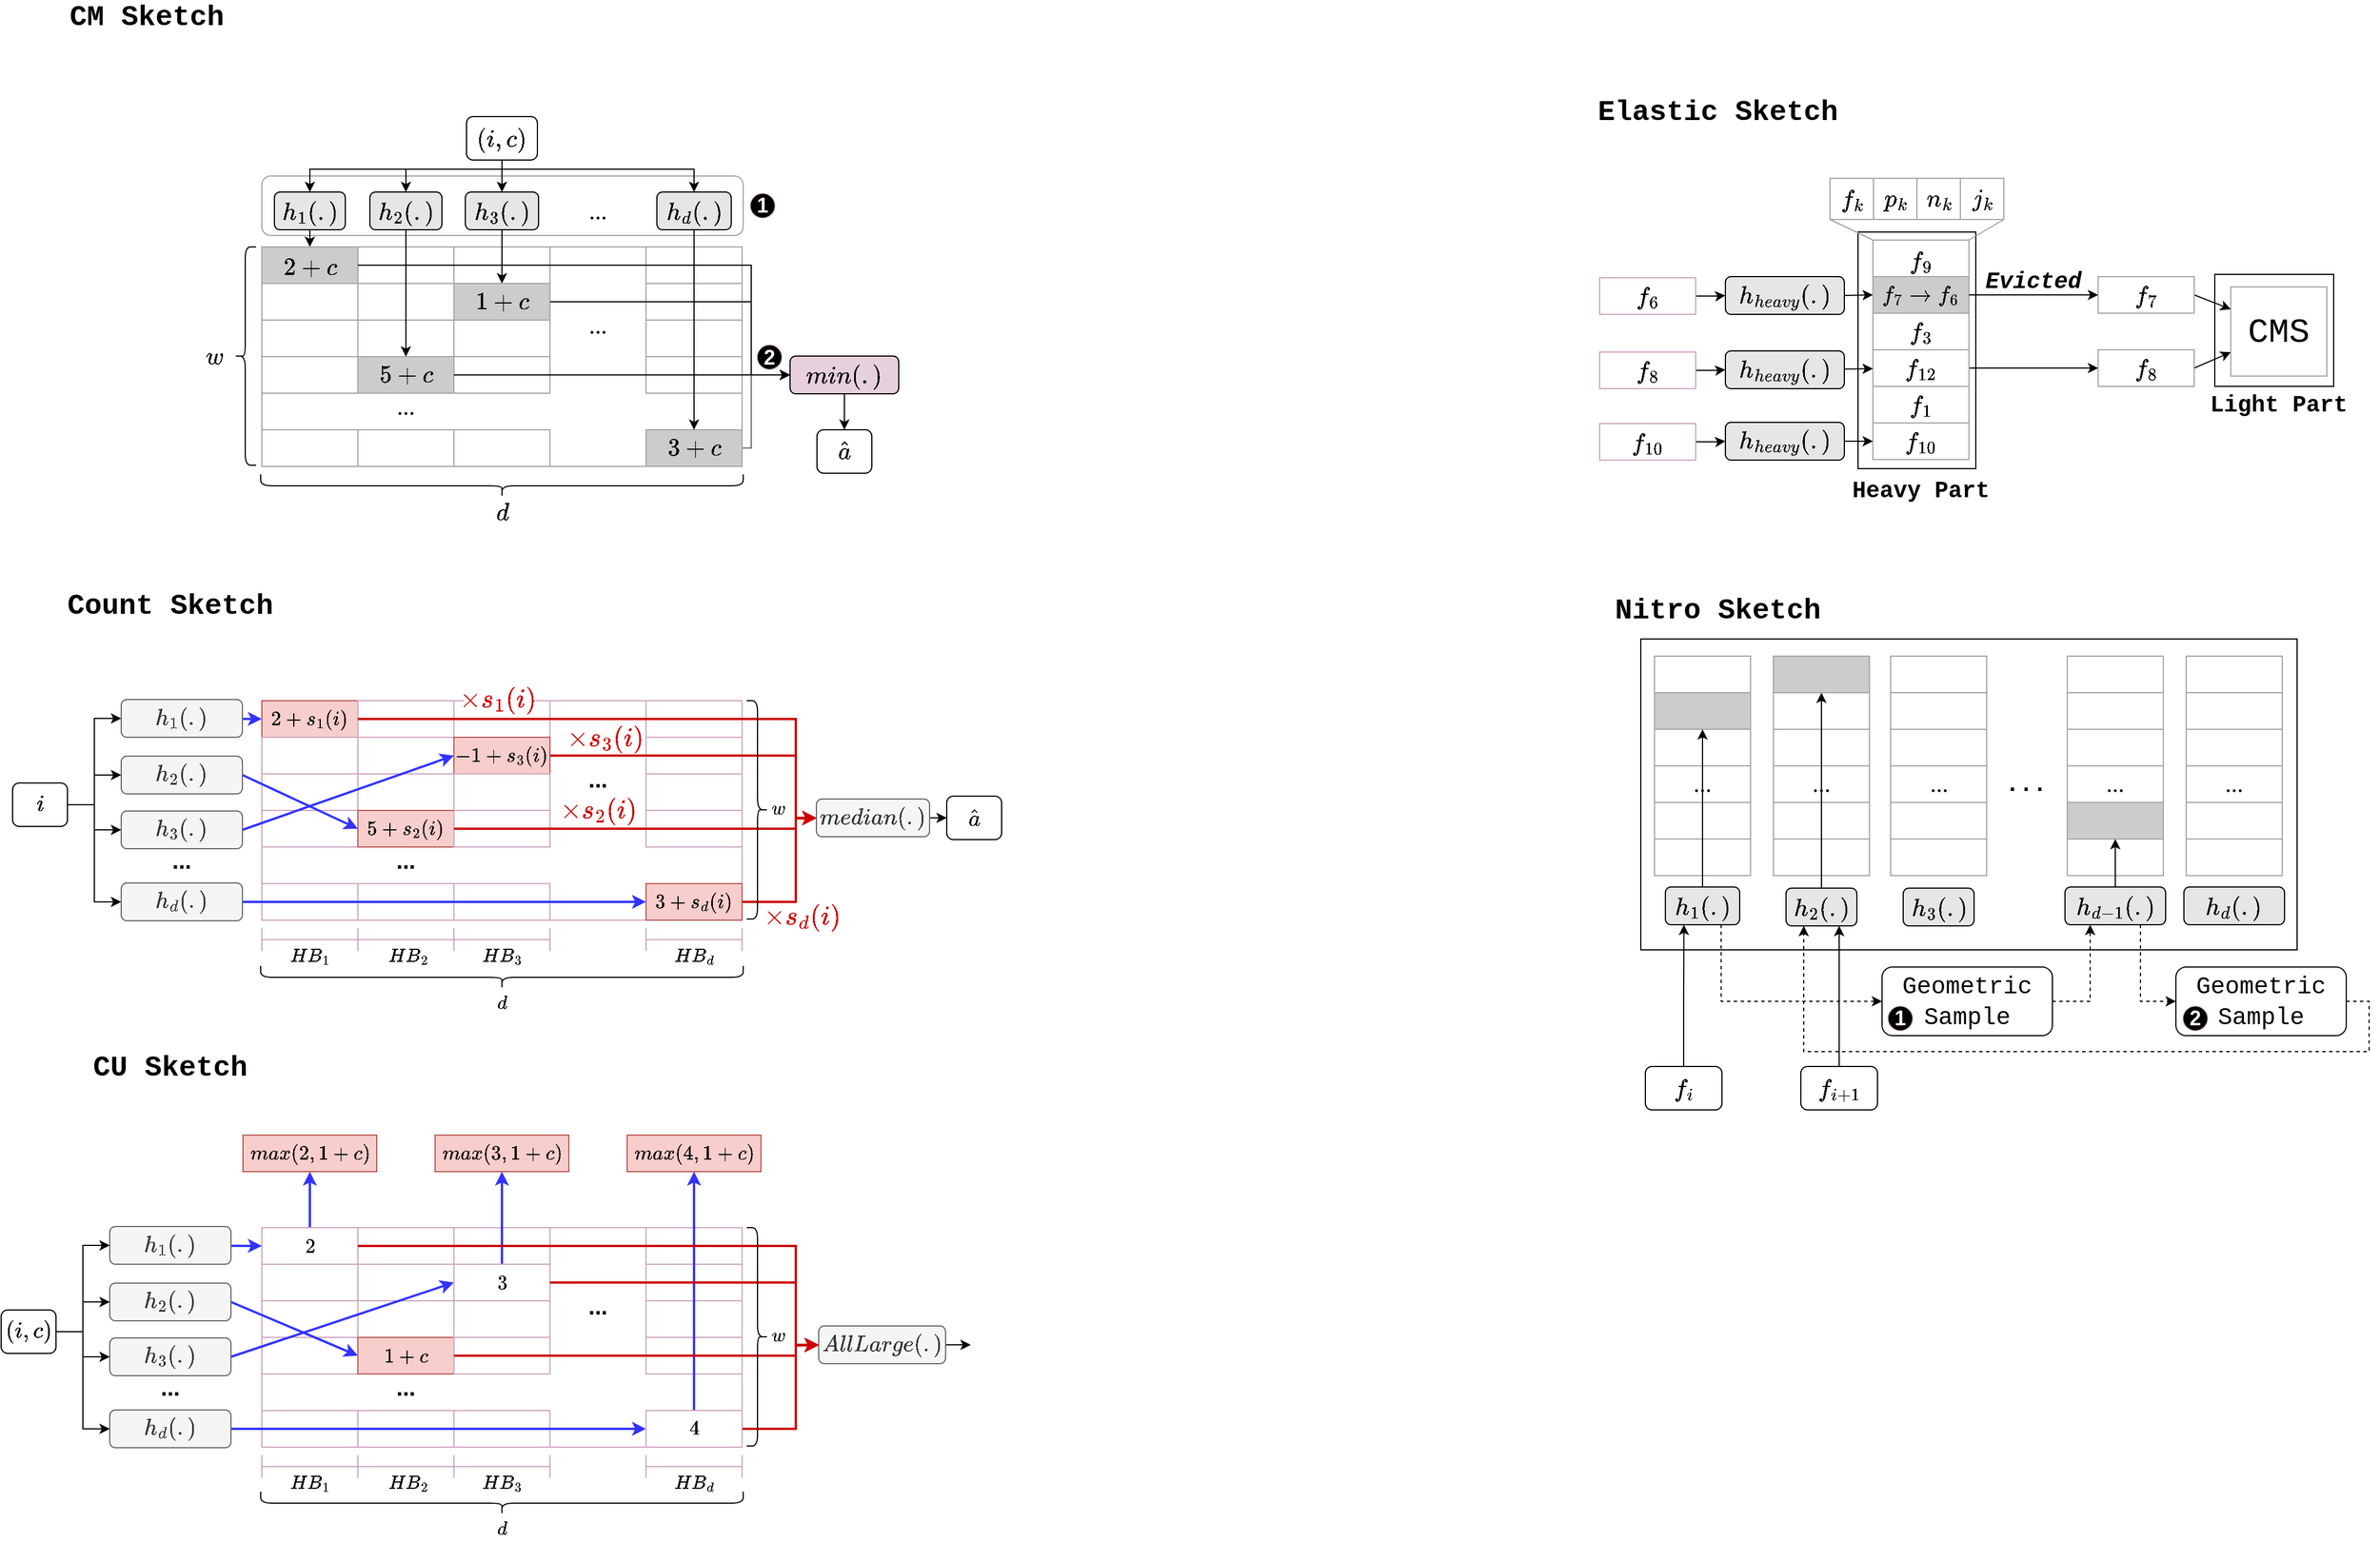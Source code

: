 <mxfile version="15.8.7" type="device"><diagram id="bx1S5nk_4mb-lUeaQ8i3" name="第 1 页"><mxGraphModel dx="2436" dy="1756" grid="0" gridSize="10" guides="1" tooltips="1" connect="1" arrows="1" fold="1" page="0" pageScale="1" pageWidth="827" pageHeight="1169" background="none" math="1" shadow="0"><root><mxCell id="0"/><mxCell id="1" parent="0"/><mxCell id="KpW5eyw_35E0e0-QgZnu-71" value="" style="rounded=0;whiteSpace=wrap;html=1;strokeColor=#000000;fontSize=21;fontStyle=0;fontFamily=Lucida Console;" vertex="1" parent="1"><mxGeometry x="1351" y="549" width="574" height="272" as="geometry"/></mxCell><mxCell id="v6zphO65nvMMMUlLn03Z-40" value="" style="rounded=0;whiteSpace=wrap;html=1;fontFamily=Courier New;fontSize=20;strokeColor=#000000;fillColor=#FFFFFF;" parent="1" vertex="1"><mxGeometry x="1853" y="230" width="104" height="98" as="geometry"/></mxCell><mxCell id="v6zphO65nvMMMUlLn03Z-31" value="" style="rounded=0;whiteSpace=wrap;html=1;fontFamily=Courier New;fontSize=20;strokeColor=#000000;fillColor=#FFFFFF;" parent="1" vertex="1"><mxGeometry x="1541" y="193" width="103" height="207" as="geometry"/></mxCell><mxCell id="MA2b3p-CnwycU1xGWbkU-9" value="" style="rounded=1;whiteSpace=wrap;html=1;fillColor=#FFFFFF;strokeColor=#A3A3A3;" parent="1" vertex="1"><mxGeometry x="145" y="144" width="421" height="52" as="geometry"/></mxCell><mxCell id="sjtZokYUxCshIqmY6kGt-101" value="" style="rounded=0;whiteSpace=wrap;html=1;strokeColor=#A3A3A3;fontSize=21;fontStyle=0;fontFamily=Lucida Console;" parent="1" vertex="1"><mxGeometry x="145" y="206" width="420" height="192" as="geometry"/></mxCell><mxCell id="sjtZokYUxCshIqmY6kGt-46" value="&lt;font style=&quot;font-size: 21px;&quot;&gt;&lt;span style=&quot;font-size: 21px;&quot;&gt;...&lt;/span&gt;&lt;/font&gt;" style="text;html=1;strokeColor=none;fillColor=none;align=center;verticalAlign=middle;whiteSpace=wrap;rounded=0;fontSize=21;fontStyle=0;fontFamily=Lucida Console;" parent="1" vertex="1"><mxGeometry x="251" y="335.5" width="40" height="20" as="geometry"/></mxCell><mxCell id="sjtZokYUxCshIqmY6kGt-51" value="&lt;span style=&quot;font-size: 21px;&quot;&gt;&lt;font style=&quot;font-size: 21px;&quot;&gt;$$2+c$$&lt;/font&gt;&lt;/span&gt;" style="rounded=0;whiteSpace=wrap;html=1;fontSize=21;fontStyle=0;fontFamily=Lucida Console;strokeColor=#A3A3A3;fillColor=#CCCCCC;" parent="1" vertex="1"><mxGeometry x="145" y="206" width="84" height="36" as="geometry"/></mxCell><mxCell id="sjtZokYUxCshIqmY6kGt-52" value="" style="rounded=0;whiteSpace=wrap;html=1;strokeColor=#A3A3A3;fontSize=21;fontStyle=0;fontFamily=Lucida Console;" parent="1" vertex="1"><mxGeometry x="229" y="206" width="84" height="32" as="geometry"/></mxCell><mxCell id="sjtZokYUxCshIqmY6kGt-53" value="$$h_1(.)$$" style="rounded=1;whiteSpace=wrap;html=1;fontSize=21;fontStyle=0;fontFamily=Lucida Console;fillColor=#E6E6E6;" parent="1" vertex="1"><mxGeometry x="156" y="158" width="62" height="33" as="geometry"/></mxCell><mxCell id="sjtZokYUxCshIqmY6kGt-54" value="" style="rounded=0;whiteSpace=wrap;html=1;strokeColor=#A3A3A3;fontSize=21;fontStyle=0;fontFamily=Lucida Console;" parent="1" vertex="1"><mxGeometry x="313" y="206" width="84" height="32" as="geometry"/></mxCell><mxCell id="sjtZokYUxCshIqmY6kGt-58" value="" style="rounded=0;whiteSpace=wrap;html=1;strokeColor=#A3A3A3;fontSize=21;fontStyle=0;fontFamily=Lucida Console;" parent="1" vertex="1"><mxGeometry x="145" y="238" width="84" height="32" as="geometry"/></mxCell><mxCell id="sjtZokYUxCshIqmY6kGt-59" value="" style="rounded=0;whiteSpace=wrap;html=1;strokeColor=#A3A3A3;fontSize=21;fontStyle=0;fontFamily=Lucida Console;" parent="1" vertex="1"><mxGeometry x="229" y="238" width="84" height="32" as="geometry"/></mxCell><mxCell id="sjtZokYUxCshIqmY6kGt-60" value="&lt;span style=&quot;font-size: 21px;&quot;&gt;&lt;font style=&quot;font-size: 21px;&quot;&gt;$$1+c$$&lt;/font&gt;&lt;/span&gt;" style="rounded=0;whiteSpace=wrap;html=1;fontSize=21;fontStyle=0;fontFamily=Lucida Console;strokeColor=#A3A3A3;fillColor=#CCCCCC;" parent="1" vertex="1"><mxGeometry x="313" y="238" width="84" height="32" as="geometry"/></mxCell><mxCell id="sjtZokYUxCshIqmY6kGt-64" value="" style="rounded=0;whiteSpace=wrap;html=1;strokeColor=#A3A3A3;fontSize=21;fontStyle=0;fontFamily=Lucida Console;" parent="1" vertex="1"><mxGeometry x="145" y="270" width="84" height="32" as="geometry"/></mxCell><mxCell id="sjtZokYUxCshIqmY6kGt-65" value="" style="rounded=0;whiteSpace=wrap;html=1;strokeColor=#A3A3A3;fontSize=21;fontStyle=0;fontFamily=Lucida Console;" parent="1" vertex="1"><mxGeometry x="229" y="270" width="84" height="32" as="geometry"/></mxCell><mxCell id="sjtZokYUxCshIqmY6kGt-66" value="" style="rounded=0;whiteSpace=wrap;html=1;strokeColor=#A3A3A3;fontSize=21;fontStyle=0;fontFamily=Lucida Console;" parent="1" vertex="1"><mxGeometry x="313" y="270" width="84" height="32" as="geometry"/></mxCell><mxCell id="sjtZokYUxCshIqmY6kGt-70" value="" style="rounded=0;whiteSpace=wrap;html=1;strokeColor=#A3A3A3;fontSize=21;fontStyle=0;fontFamily=Lucida Console;" parent="1" vertex="1"><mxGeometry x="145" y="302" width="84" height="32" as="geometry"/></mxCell><mxCell id="sjtZokYUxCshIqmY6kGt-71" value="&lt;span style=&quot;font-size: 21px;&quot;&gt;&lt;font style=&quot;font-size: 21px;&quot;&gt;$$5+c$$&lt;/font&gt;&lt;/span&gt;" style="rounded=0;whiteSpace=wrap;html=1;fontSize=21;fontStyle=0;fontFamily=Lucida Console;strokeColor=#A3A3A3;fillColor=#CCCCCC;" parent="1" vertex="1"><mxGeometry x="229" y="302" width="84" height="32" as="geometry"/></mxCell><mxCell id="sjtZokYUxCshIqmY6kGt-72" value="" style="rounded=0;whiteSpace=wrap;html=1;strokeColor=#A3A3A3;fontSize=21;fontStyle=0;fontFamily=Lucida Console;" parent="1" vertex="1"><mxGeometry x="313" y="302" width="84" height="32" as="geometry"/></mxCell><mxCell id="sjtZokYUxCshIqmY6kGt-82" value="" style="rounded=0;whiteSpace=wrap;html=1;strokeColor=#A3A3A3;fontSize=21;fontStyle=0;fontFamily=Lucida Console;" parent="1" vertex="1"><mxGeometry x="145" y="366" width="84" height="32" as="geometry"/></mxCell><mxCell id="sjtZokYUxCshIqmY6kGt-83" value="" style="rounded=0;whiteSpace=wrap;html=1;strokeColor=#A3A3A3;fontSize=21;fontStyle=0;fontFamily=Lucida Console;" parent="1" vertex="1"><mxGeometry x="229" y="366" width="84" height="32" as="geometry"/></mxCell><mxCell id="sjtZokYUxCshIqmY6kGt-84" value="" style="rounded=0;whiteSpace=wrap;html=1;strokeColor=#A3A3A3;fontSize=21;fontStyle=0;fontFamily=Lucida Console;" parent="1" vertex="1"><mxGeometry x="313" y="366" width="84" height="32" as="geometry"/></mxCell><mxCell id="sjtZokYUxCshIqmY6kGt-88" value="$$h_2(.)$$" style="rounded=1;whiteSpace=wrap;html=1;fontSize=21;fontStyle=0;fontFamily=Lucida Console;fillColor=#E6E6E6;" parent="1" vertex="1"><mxGeometry x="239.5" y="158" width="63" height="33" as="geometry"/></mxCell><mxCell id="sjtZokYUxCshIqmY6kGt-89" value="$$h_3(.)$$" style="rounded=1;whiteSpace=wrap;html=1;fontSize=21;fontStyle=0;fontFamily=Lucida Console;fillColor=#E6E6E6;" parent="1" vertex="1"><mxGeometry x="323" y="158" width="64" height="33" as="geometry"/></mxCell><mxCell id="sjtZokYUxCshIqmY6kGt-90" value="$$h_d(.)$$" style="rounded=1;whiteSpace=wrap;html=1;fontSize=21;fontStyle=0;fontFamily=Lucida Console;fillColor=#E6E6E6;" parent="1" vertex="1"><mxGeometry x="490.5" y="158" width="65" height="33" as="geometry"/></mxCell><mxCell id="sjtZokYUxCshIqmY6kGt-95" value="" style="rounded=0;whiteSpace=wrap;html=1;strokeColor=#A3A3A3;fontSize=21;fontStyle=0;fontFamily=Lucida Console;" parent="1" vertex="1"><mxGeometry x="481" y="206" width="84" height="32" as="geometry"/></mxCell><mxCell id="sjtZokYUxCshIqmY6kGt-96" value="" style="rounded=0;whiteSpace=wrap;html=1;strokeColor=#A3A3A3;fontSize=21;fontStyle=0;fontFamily=Lucida Console;" parent="1" vertex="1"><mxGeometry x="481" y="238" width="84" height="32" as="geometry"/></mxCell><mxCell id="sjtZokYUxCshIqmY6kGt-97" value="" style="rounded=0;whiteSpace=wrap;html=1;strokeColor=#A3A3A3;fontSize=21;fontStyle=0;fontFamily=Lucida Console;" parent="1" vertex="1"><mxGeometry x="481" y="270" width="84" height="32" as="geometry"/></mxCell><mxCell id="sjtZokYUxCshIqmY6kGt-98" value="" style="rounded=0;whiteSpace=wrap;html=1;strokeColor=#A3A3A3;fontSize=21;fontStyle=0;fontFamily=Lucida Console;" parent="1" vertex="1"><mxGeometry x="481" y="302" width="84" height="32" as="geometry"/></mxCell><mxCell id="sjtZokYUxCshIqmY6kGt-122" style="edgeStyle=orthogonalEdgeStyle;rounded=0;orthogonalLoop=1;jettySize=auto;html=1;entryX=0;entryY=0.5;entryDx=0;entryDy=0;fontSize=21;strokeWidth=1;fontStyle=0;fontFamily=Lucida Console;strokeColor=#666666;" parent="1" source="sjtZokYUxCshIqmY6kGt-100" target="sjtZokYUxCshIqmY6kGt-118" edge="1"><mxGeometry relative="1" as="geometry"><Array as="points"><mxPoint x="573" y="382"/><mxPoint x="573" y="318"/></Array></mxGeometry></mxCell><mxCell id="sjtZokYUxCshIqmY6kGt-100" value="&lt;span style=&quot;font-size: 21px;&quot;&gt;&lt;font style=&quot;font-size: 21px;&quot;&gt;$$3+c$$&lt;/font&gt;&lt;/span&gt;" style="rounded=0;whiteSpace=wrap;html=1;fontSize=21;fontStyle=0;fontFamily=Lucida Console;strokeColor=#A3A3A3;fillColor=#CCCCCC;" parent="1" vertex="1"><mxGeometry x="481" y="366" width="84" height="32" as="geometry"/></mxCell><mxCell id="sjtZokYUxCshIqmY6kGt-102" value="&lt;font style=&quot;font-size: 21px;&quot;&gt;&lt;span style=&quot;font-size: 21px;&quot;&gt;...&lt;/span&gt;&lt;/font&gt;" style="text;html=1;strokeColor=none;fillColor=none;align=center;verticalAlign=middle;whiteSpace=wrap;rounded=0;fontSize=21;fontStyle=0;fontFamily=Lucida Console;" parent="1" vertex="1"><mxGeometry x="419" y="265" width="40" height="20" as="geometry"/></mxCell><mxCell id="ATUupBF8aeeHLcc54IJA-14" style="edgeStyle=orthogonalEdgeStyle;rounded=0;orthogonalLoop=1;jettySize=auto;html=1;fontFamily=Lucida Console;fontSize=21;" parent="1" source="sjtZokYUxCshIqmY6kGt-103" target="sjtZokYUxCshIqmY6kGt-89" edge="1"><mxGeometry relative="1" as="geometry"/></mxCell><mxCell id="MA2b3p-CnwycU1xGWbkU-6" style="edgeStyle=orthogonalEdgeStyle;rounded=0;orthogonalLoop=1;jettySize=auto;html=1;entryX=0.5;entryY=0;entryDx=0;entryDy=0;strokeWidth=1;exitX=0.5;exitY=1;exitDx=0;exitDy=0;" parent="1" source="sjtZokYUxCshIqmY6kGt-103" target="sjtZokYUxCshIqmY6kGt-88" edge="1"><mxGeometry relative="1" as="geometry"><Array as="points"><mxPoint x="355" y="138"/><mxPoint x="271" y="138"/></Array></mxGeometry></mxCell><mxCell id="MA2b3p-CnwycU1xGWbkU-7" style="edgeStyle=orthogonalEdgeStyle;rounded=0;orthogonalLoop=1;jettySize=auto;html=1;entryX=0.5;entryY=0;entryDx=0;entryDy=0;strokeColor=#000000;strokeWidth=1;exitX=0.5;exitY=1;exitDx=0;exitDy=0;" parent="1" source="sjtZokYUxCshIqmY6kGt-103" target="sjtZokYUxCshIqmY6kGt-53" edge="1"><mxGeometry relative="1" as="geometry"><Array as="points"><mxPoint x="355" y="138"/><mxPoint x="187" y="138"/></Array></mxGeometry></mxCell><mxCell id="MA2b3p-CnwycU1xGWbkU-8" style="edgeStyle=orthogonalEdgeStyle;rounded=0;orthogonalLoop=1;jettySize=auto;html=1;strokeColor=#000000;strokeWidth=1;exitX=0.5;exitY=1;exitDx=0;exitDy=0;" parent="1" source="sjtZokYUxCshIqmY6kGt-103" target="sjtZokYUxCshIqmY6kGt-90" edge="1"><mxGeometry relative="1" as="geometry"><Array as="points"><mxPoint x="355" y="138"/><mxPoint x="523" y="138"/></Array></mxGeometry></mxCell><mxCell id="sjtZokYUxCshIqmY6kGt-103" value="$$(i, c)$$" style="rounded=1;whiteSpace=wrap;html=1;fontSize=21;fontStyle=0;fontFamily=Lucida Console;" parent="1" vertex="1"><mxGeometry x="324" y="92" width="62" height="38" as="geometry"/></mxCell><mxCell id="sjtZokYUxCshIqmY6kGt-117" value="&lt;font style=&quot;font-size: 21px;&quot;&gt;&lt;span style=&quot;font-size: 21px;&quot;&gt;...&lt;/span&gt;&lt;/font&gt;" style="text;html=1;align=center;verticalAlign=middle;whiteSpace=wrap;rounded=0;fontSize=21;fontStyle=0;fontFamily=Lucida Console;" parent="1" vertex="1"><mxGeometry x="419" y="164.5" width="40" height="20" as="geometry"/></mxCell><mxCell id="MA2b3p-CnwycU1xGWbkU-1" style="edgeStyle=orthogonalEdgeStyle;rounded=0;orthogonalLoop=1;jettySize=auto;html=1;entryX=0.5;entryY=0;entryDx=0;entryDy=0;" parent="1" source="sjtZokYUxCshIqmY6kGt-118" target="sjtZokYUxCshIqmY6kGt-123" edge="1"><mxGeometry relative="1" as="geometry"/></mxCell><mxCell id="sjtZokYUxCshIqmY6kGt-118" value="$$min(.)$$" style="rounded=1;whiteSpace=wrap;html=1;fontSize=21;fontStyle=0;fontFamily=Lucida Console;fillColor=#E6D0DE;" parent="1" vertex="1"><mxGeometry x="607" y="301.5" width="95" height="33" as="geometry"/></mxCell><mxCell id="sjtZokYUxCshIqmY6kGt-119" style="edgeStyle=orthogonalEdgeStyle;rounded=0;orthogonalLoop=1;jettySize=auto;html=1;entryX=0;entryY=0.5;entryDx=0;entryDy=0;fontSize=21;strokeWidth=1;fontStyle=0;fontFamily=Lucida Console;strokeColor=#000000;" parent="1" source="sjtZokYUxCshIqmY6kGt-51" target="sjtZokYUxCshIqmY6kGt-118" edge="1"><mxGeometry relative="1" as="geometry"><Array as="points"><mxPoint x="573" y="222"/><mxPoint x="573" y="318"/></Array></mxGeometry></mxCell><mxCell id="sjtZokYUxCshIqmY6kGt-120" style="edgeStyle=orthogonalEdgeStyle;rounded=0;orthogonalLoop=1;jettySize=auto;html=1;entryX=0;entryY=0.5;entryDx=0;entryDy=0;fontSize=21;strokeWidth=1;fontStyle=0;fontFamily=Lucida Console;strokeColor=#000000;" parent="1" source="sjtZokYUxCshIqmY6kGt-60" target="sjtZokYUxCshIqmY6kGt-118" edge="1"><mxGeometry relative="1" as="geometry"><Array as="points"><mxPoint x="573" y="254"/><mxPoint x="573" y="318"/></Array></mxGeometry></mxCell><mxCell id="sjtZokYUxCshIqmY6kGt-121" style="edgeStyle=orthogonalEdgeStyle;rounded=0;orthogonalLoop=1;jettySize=auto;html=1;fontSize=21;strokeWidth=1;fontStyle=0;fontFamily=Lucida Console;entryX=0;entryY=0.5;entryDx=0;entryDy=0;strokeColor=#000000;" parent="1" source="sjtZokYUxCshIqmY6kGt-71" target="sjtZokYUxCshIqmY6kGt-118" edge="1"><mxGeometry relative="1" as="geometry"><Array as="points"><mxPoint x="590" y="318"/><mxPoint x="590" y="318"/></Array></mxGeometry></mxCell><mxCell id="sjtZokYUxCshIqmY6kGt-123" value="$$\hat{a}$$" style="rounded=1;whiteSpace=wrap;html=1;fontSize=21;fontStyle=0;fontFamily=Lucida Console;" parent="1" vertex="1"><mxGeometry x="630.5" y="366" width="48" height="38" as="geometry"/></mxCell><mxCell id="sjtZokYUxCshIqmY6kGt-125" value="" style="shape=curlyBracket;whiteSpace=wrap;html=1;rounded=1;flipH=1;fontSize=21;fillColor=#FFFFFF;rotation=90;fontStyle=0;fontFamily=Lucida Console;" parent="1" vertex="1"><mxGeometry x="345" y="204" width="20" height="422" as="geometry"/></mxCell><mxCell id="sjtZokYUxCshIqmY6kGt-126" value="&lt;font style=&quot;font-size: 21px;&quot;&gt;$$d$$&lt;/font&gt;" style="text;html=1;strokeColor=none;fillColor=none;align=center;verticalAlign=middle;whiteSpace=wrap;rounded=0;fontSize=21;fontStyle=0;fontFamily=Lucida Console;" parent="1" vertex="1"><mxGeometry x="332.5" y="428" width="45" height="20" as="geometry"/></mxCell><mxCell id="sjtZokYUxCshIqmY6kGt-127" value="" style="shape=curlyBracket;whiteSpace=wrap;html=1;rounded=1;flipH=1;fontSize=21;fillColor=#FFFFFF;rotation=-180;size=0.499;fontStyle=0;fontFamily=Lucida Console;" parent="1" vertex="1"><mxGeometry x="121" y="206" width="19" height="191" as="geometry"/></mxCell><mxCell id="sjtZokYUxCshIqmY6kGt-128" value="&lt;font style=&quot;font-size: 21px;&quot;&gt;$$w$$&lt;/font&gt;" style="text;html=1;strokeColor=none;fillColor=none;align=center;verticalAlign=middle;whiteSpace=wrap;rounded=0;fontSize=21;fontStyle=0;fontFamily=Lucida Console;" parent="1" vertex="1"><mxGeometry x="81" y="291.5" width="45" height="20" as="geometry"/></mxCell><mxCell id="t2b6Cw_BIafMwhWNmiQB-1" value="&lt;b&gt;&lt;font face=&quot;Courier New&quot; style=&quot;font-size: 25px&quot;&gt;CM Sketch&lt;/font&gt;&lt;/b&gt;" style="text;html=1;strokeColor=none;fillColor=none;align=center;verticalAlign=middle;whiteSpace=wrap;rounded=0;" parent="1" vertex="1"><mxGeometry x="-35" y="-5" width="159" height="20" as="geometry"/></mxCell><mxCell id="t2b6Cw_BIafMwhWNmiQB-2" value="&lt;b&gt;&lt;font face=&quot;Courier New&quot; style=&quot;font-size: 25px&quot;&gt;Count Sketch&lt;/font&gt;&lt;/b&gt;" style="text;html=1;strokeColor=none;fillColor=none;align=center;verticalAlign=middle;whiteSpace=wrap;rounded=0;" parent="1" vertex="1"><mxGeometry x="-35" y="510" width="200" height="20" as="geometry"/></mxCell><mxCell id="t2b6Cw_BIafMwhWNmiQB-3" value="" style="rounded=0;whiteSpace=wrap;html=1;strokeColor=#CDA2BE;" parent="1" vertex="1"><mxGeometry x="145" y="603" width="420" height="192" as="geometry"/></mxCell><mxCell id="t2b6Cw_BIafMwhWNmiQB-4" value="&lt;font style=&quot;font-size: 20px&quot;&gt;&lt;b&gt;...&lt;/b&gt;&lt;/font&gt;" style="text;html=1;strokeColor=none;fillColor=none;align=center;verticalAlign=middle;whiteSpace=wrap;rounded=0;fontSize=17;" parent="1" vertex="1"><mxGeometry x="251" y="732.5" width="40" height="20" as="geometry"/></mxCell><mxCell id="t2b6Cw_BIafMwhWNmiQB-5" value="&lt;b&gt;&lt;font style=&quot;font-size: 15px&quot;&gt;$$2+s_1(i)$$&lt;/font&gt;&lt;/b&gt;" style="rounded=0;whiteSpace=wrap;html=1;fillColor=#f8cecc;strokeColor=#b85450;" parent="1" vertex="1"><mxGeometry x="145" y="603" width="84" height="32" as="geometry"/></mxCell><mxCell id="t2b6Cw_BIafMwhWNmiQB-6" value="" style="rounded=0;whiteSpace=wrap;html=1;strokeColor=#CDA2BE;" parent="1" vertex="1"><mxGeometry x="229" y="603" width="84" height="32" as="geometry"/></mxCell><mxCell id="t2b6Cw_BIafMwhWNmiQB-7" style="edgeStyle=none;rounded=0;orthogonalLoop=1;jettySize=auto;html=1;entryX=0;entryY=0.5;entryDx=0;entryDy=0;fontSize=17;strokeColor=#3333FF;strokeWidth=2;" parent="1" source="t2b6Cw_BIafMwhWNmiQB-8" target="t2b6Cw_BIafMwhWNmiQB-5" edge="1"><mxGeometry relative="1" as="geometry"/></mxCell><mxCell id="t2b6Cw_BIafMwhWNmiQB-8" value="$$h_1(.)$$" style="rounded=1;whiteSpace=wrap;html=1;fontSize=17;fillColor=#f5f5f5;strokeColor=#666666;fontColor=#333333;" parent="1" vertex="1"><mxGeometry x="22" y="602" width="106" height="33" as="geometry"/></mxCell><mxCell id="t2b6Cw_BIafMwhWNmiQB-9" value="" style="rounded=0;whiteSpace=wrap;html=1;strokeColor=#CDA2BE;" parent="1" vertex="1"><mxGeometry x="313" y="603" width="84" height="32" as="geometry"/></mxCell><mxCell id="t2b6Cw_BIafMwhWNmiQB-10" value="" style="rounded=0;whiteSpace=wrap;html=1;strokeColor=#CDA2BE;" parent="1" vertex="1"><mxGeometry x="145" y="635" width="84" height="32" as="geometry"/></mxCell><mxCell id="t2b6Cw_BIafMwhWNmiQB-11" value="" style="rounded=0;whiteSpace=wrap;html=1;strokeColor=#CDA2BE;" parent="1" vertex="1"><mxGeometry x="229" y="635" width="84" height="32" as="geometry"/></mxCell><mxCell id="t2b6Cw_BIafMwhWNmiQB-12" value="&lt;b&gt;&lt;font style=&quot;font-size: 15px&quot;&gt;$$-1+s_3(i)$$&lt;/font&gt;&lt;/b&gt;" style="rounded=0;whiteSpace=wrap;html=1;fillColor=#f8cecc;strokeColor=#b85450;" parent="1" vertex="1"><mxGeometry x="313" y="635" width="84" height="32" as="geometry"/></mxCell><mxCell id="t2b6Cw_BIafMwhWNmiQB-13" value="" style="rounded=0;whiteSpace=wrap;html=1;strokeColor=#CDA2BE;" parent="1" vertex="1"><mxGeometry x="145" y="667" width="84" height="32" as="geometry"/></mxCell><mxCell id="t2b6Cw_BIafMwhWNmiQB-14" value="" style="rounded=0;whiteSpace=wrap;html=1;strokeColor=#CDA2BE;" parent="1" vertex="1"><mxGeometry x="229" y="667" width="84" height="32" as="geometry"/></mxCell><mxCell id="t2b6Cw_BIafMwhWNmiQB-15" value="" style="rounded=0;whiteSpace=wrap;html=1;strokeColor=#CDA2BE;" parent="1" vertex="1"><mxGeometry x="313" y="667" width="84" height="32" as="geometry"/></mxCell><mxCell id="t2b6Cw_BIafMwhWNmiQB-16" value="" style="rounded=0;whiteSpace=wrap;html=1;strokeColor=#CDA2BE;" parent="1" vertex="1"><mxGeometry x="145" y="699" width="84" height="32" as="geometry"/></mxCell><mxCell id="t2b6Cw_BIafMwhWNmiQB-17" value="&lt;b&gt;&lt;font style=&quot;font-size: 15px&quot;&gt;$$5+s_2(i)$$&lt;/font&gt;&lt;/b&gt;" style="rounded=0;whiteSpace=wrap;html=1;fillColor=#f8cecc;strokeColor=#b85450;" parent="1" vertex="1"><mxGeometry x="229" y="699" width="84" height="32" as="geometry"/></mxCell><mxCell id="t2b6Cw_BIafMwhWNmiQB-18" value="" style="rounded=0;whiteSpace=wrap;html=1;strokeColor=#CDA2BE;" parent="1" vertex="1"><mxGeometry x="313" y="699" width="84" height="32" as="geometry"/></mxCell><mxCell id="t2b6Cw_BIafMwhWNmiQB-19" value="" style="rounded=0;whiteSpace=wrap;html=1;strokeColor=#CDA2BE;" parent="1" vertex="1"><mxGeometry x="145" y="763" width="84" height="32" as="geometry"/></mxCell><mxCell id="t2b6Cw_BIafMwhWNmiQB-20" value="" style="rounded=0;whiteSpace=wrap;html=1;strokeColor=#CDA2BE;" parent="1" vertex="1"><mxGeometry x="229" y="763" width="84" height="32" as="geometry"/></mxCell><mxCell id="t2b6Cw_BIafMwhWNmiQB-21" value="" style="rounded=0;whiteSpace=wrap;html=1;strokeColor=#CDA2BE;" parent="1" vertex="1"><mxGeometry x="313" y="763" width="84" height="32" as="geometry"/></mxCell><mxCell id="t2b6Cw_BIafMwhWNmiQB-22" style="edgeStyle=none;rounded=0;orthogonalLoop=1;jettySize=auto;html=1;entryX=0;entryY=0.5;entryDx=0;entryDy=0;fontSize=17;exitX=1;exitY=0.5;exitDx=0;exitDy=0;strokeColor=#3333FF;strokeWidth=2;" parent="1" source="t2b6Cw_BIafMwhWNmiQB-23" target="t2b6Cw_BIafMwhWNmiQB-17" edge="1"><mxGeometry relative="1" as="geometry"/></mxCell><mxCell id="t2b6Cw_BIafMwhWNmiQB-23" value="$$h_2(.)$$" style="rounded=1;whiteSpace=wrap;html=1;fontSize=17;fillColor=#f5f5f5;strokeColor=#666666;fontColor=#333333;" parent="1" vertex="1"><mxGeometry x="22" y="651.5" width="106" height="33" as="geometry"/></mxCell><mxCell id="t2b6Cw_BIafMwhWNmiQB-24" style="edgeStyle=none;rounded=0;orthogonalLoop=1;jettySize=auto;html=1;entryX=1;entryY=0.5;entryDx=0;entryDy=0;fontSize=17;exitX=1;exitY=0.5;exitDx=0;exitDy=0;strokeColor=#3333FF;strokeWidth=2;" parent="1" source="t2b6Cw_BIafMwhWNmiQB-25" target="t2b6Cw_BIafMwhWNmiQB-11" edge="1"><mxGeometry relative="1" as="geometry"/></mxCell><mxCell id="t2b6Cw_BIafMwhWNmiQB-25" value="$$h_3(.)$$" style="rounded=1;whiteSpace=wrap;html=1;fontSize=17;fillColor=#f5f5f5;strokeColor=#666666;fontColor=#333333;" parent="1" vertex="1"><mxGeometry x="22" y="699.5" width="106" height="33" as="geometry"/></mxCell><mxCell id="t2b6Cw_BIafMwhWNmiQB-26" style="edgeStyle=none;rounded=0;orthogonalLoop=1;jettySize=auto;html=1;fontSize=17;strokeColor=#3333FF;entryX=1;entryY=0.5;entryDx=0;entryDy=0;strokeWidth=2;" parent="1" source="t2b6Cw_BIafMwhWNmiQB-27" edge="1"><mxGeometry relative="1" as="geometry"><mxPoint x="481.0" y="779" as="targetPoint"/></mxGeometry></mxCell><mxCell id="t2b6Cw_BIafMwhWNmiQB-27" value="$$h_d(.)$$" style="rounded=1;whiteSpace=wrap;html=1;fontSize=17;fillColor=#f5f5f5;strokeColor=#666666;fontColor=#333333;" parent="1" vertex="1"><mxGeometry x="22" y="762.5" width="106" height="33" as="geometry"/></mxCell><mxCell id="t2b6Cw_BIafMwhWNmiQB-28" value="" style="rounded=0;whiteSpace=wrap;html=1;strokeColor=#CDA2BE;" parent="1" vertex="1"><mxGeometry x="481" y="603" width="84" height="32" as="geometry"/></mxCell><mxCell id="t2b6Cw_BIafMwhWNmiQB-29" value="" style="rounded=0;whiteSpace=wrap;html=1;strokeColor=#CDA2BE;" parent="1" vertex="1"><mxGeometry x="481" y="635" width="84" height="32" as="geometry"/></mxCell><mxCell id="t2b6Cw_BIafMwhWNmiQB-30" value="" style="rounded=0;whiteSpace=wrap;html=1;strokeColor=#CDA2BE;" parent="1" vertex="1"><mxGeometry x="481" y="667" width="84" height="32" as="geometry"/></mxCell><mxCell id="t2b6Cw_BIafMwhWNmiQB-31" value="" style="rounded=0;whiteSpace=wrap;html=1;strokeColor=#CDA2BE;" parent="1" vertex="1"><mxGeometry x="481" y="699" width="84" height="32" as="geometry"/></mxCell><mxCell id="t2b6Cw_BIafMwhWNmiQB-32" style="edgeStyle=orthogonalEdgeStyle;rounded=0;orthogonalLoop=1;jettySize=auto;html=1;entryX=0;entryY=0.5;entryDx=0;entryDy=0;fontSize=12;strokeColor=#CC0000;strokeWidth=2;" parent="1" source="t2b6Cw_BIafMwhWNmiQB-33" target="t2b6Cw_BIafMwhWNmiQB-50" edge="1"><mxGeometry relative="1" as="geometry"><Array as="points"><mxPoint x="612" y="779"/><mxPoint x="612" y="706"/></Array></mxGeometry></mxCell><mxCell id="t2b6Cw_BIafMwhWNmiQB-33" value="&lt;b&gt;&lt;font style=&quot;font-size: 15px&quot;&gt;$$3+s_d(i)$$&lt;/font&gt;&lt;/b&gt;" style="rounded=0;whiteSpace=wrap;html=1;fillColor=#f8cecc;strokeColor=#b85450;" parent="1" vertex="1"><mxGeometry x="481" y="763" width="84" height="32" as="geometry"/></mxCell><mxCell id="t2b6Cw_BIafMwhWNmiQB-34" value="&lt;font style=&quot;font-size: 20px&quot;&gt;&lt;b&gt;...&lt;/b&gt;&lt;/font&gt;" style="text;html=1;strokeColor=none;fillColor=none;align=center;verticalAlign=middle;whiteSpace=wrap;rounded=0;fontSize=17;" parent="1" vertex="1"><mxGeometry x="419" y="662" width="40" height="20" as="geometry"/></mxCell><mxCell id="t2b6Cw_BIafMwhWNmiQB-35" style="edgeStyle=orthogonalEdgeStyle;rounded=0;orthogonalLoop=1;jettySize=auto;html=1;entryX=0;entryY=0.5;entryDx=0;entryDy=0;fontSize=17;exitX=1;exitY=0.5;exitDx=0;exitDy=0;" parent="1" source="t2b6Cw_BIafMwhWNmiQB-39" target="t2b6Cw_BIafMwhWNmiQB-8" edge="1"><mxGeometry relative="1" as="geometry"/></mxCell><mxCell id="t2b6Cw_BIafMwhWNmiQB-36" style="edgeStyle=orthogonalEdgeStyle;rounded=0;orthogonalLoop=1;jettySize=auto;html=1;entryX=0;entryY=0.5;entryDx=0;entryDy=0;fontSize=17;exitX=1;exitY=0.5;exitDx=0;exitDy=0;" parent="1" source="t2b6Cw_BIafMwhWNmiQB-39" target="t2b6Cw_BIafMwhWNmiQB-23" edge="1"><mxGeometry relative="1" as="geometry"/></mxCell><mxCell id="t2b6Cw_BIafMwhWNmiQB-37" style="edgeStyle=orthogonalEdgeStyle;rounded=0;orthogonalLoop=1;jettySize=auto;html=1;entryX=0;entryY=0.5;entryDx=0;entryDy=0;fontSize=17;exitX=1;exitY=0.5;exitDx=0;exitDy=0;" parent="1" source="t2b6Cw_BIafMwhWNmiQB-39" target="t2b6Cw_BIafMwhWNmiQB-25" edge="1"><mxGeometry relative="1" as="geometry"/></mxCell><mxCell id="t2b6Cw_BIafMwhWNmiQB-38" style="edgeStyle=orthogonalEdgeStyle;rounded=0;orthogonalLoop=1;jettySize=auto;html=1;entryX=0;entryY=0.5;entryDx=0;entryDy=0;fontSize=17;exitX=1;exitY=0.5;exitDx=0;exitDy=0;" parent="1" source="t2b6Cw_BIafMwhWNmiQB-39" target="t2b6Cw_BIafMwhWNmiQB-27" edge="1"><mxGeometry relative="1" as="geometry"/></mxCell><mxCell id="t2b6Cw_BIafMwhWNmiQB-39" value="$$i$$" style="rounded=1;whiteSpace=wrap;html=1;fontSize=17;fillColor=#FFFFFF;" parent="1" vertex="1"><mxGeometry x="-73" y="675" width="48" height="38" as="geometry"/></mxCell><mxCell id="t2b6Cw_BIafMwhWNmiQB-40" value="" style="shape=crossbar;whiteSpace=wrap;html=1;rounded=1;fontSize=17;fillColor=#FFFFFF;strokeColor=#CDA2BE;" parent="1" vertex="1"><mxGeometry x="145" y="802" width="84" height="20" as="geometry"/></mxCell><mxCell id="t2b6Cw_BIafMwhWNmiQB-41" value="" style="shape=crossbar;whiteSpace=wrap;html=1;rounded=1;fontSize=17;fillColor=#FFFFFF;strokeColor=#CDA2BE;" parent="1" vertex="1"><mxGeometry x="229" y="802" width="84" height="20" as="geometry"/></mxCell><mxCell id="t2b6Cw_BIafMwhWNmiQB-42" value="" style="shape=crossbar;whiteSpace=wrap;html=1;rounded=1;fontSize=17;fillColor=#FFFFFF;strokeColor=#CDA2BE;" parent="1" vertex="1"><mxGeometry x="313" y="802" width="84" height="20" as="geometry"/></mxCell><mxCell id="t2b6Cw_BIafMwhWNmiQB-43" value="" style="shape=crossbar;whiteSpace=wrap;html=1;rounded=1;fontSize=17;fillColor=#FFFFFF;strokeColor=#CDA2BE;" parent="1" vertex="1"><mxGeometry x="481" y="802" width="84" height="20" as="geometry"/></mxCell><mxCell id="t2b6Cw_BIafMwhWNmiQB-44" value="&lt;font style=&quot;font-size: 14px&quot;&gt;$$HB_1$$&lt;/font&gt;" style="text;html=1;strokeColor=none;fillColor=none;align=center;verticalAlign=middle;whiteSpace=wrap;rounded=0;fontSize=12;" parent="1" vertex="1"><mxGeometry x="164.5" y="816" width="45" height="20" as="geometry"/></mxCell><mxCell id="t2b6Cw_BIafMwhWNmiQB-45" value="&lt;font style=&quot;font-size: 14px&quot;&gt;$$HB_2$$&lt;/font&gt;" style="text;html=1;strokeColor=none;fillColor=none;align=center;verticalAlign=middle;whiteSpace=wrap;rounded=0;fontSize=12;" parent="1" vertex="1"><mxGeometry x="251" y="816" width="45" height="20" as="geometry"/></mxCell><mxCell id="t2b6Cw_BIafMwhWNmiQB-46" value="&lt;font style=&quot;font-size: 14px&quot;&gt;$$HB_3$$&lt;/font&gt;" style="text;html=1;strokeColor=none;fillColor=none;align=center;verticalAlign=middle;whiteSpace=wrap;rounded=0;fontSize=12;" parent="1" vertex="1"><mxGeometry x="332.5" y="816" width="45" height="20" as="geometry"/></mxCell><mxCell id="t2b6Cw_BIafMwhWNmiQB-47" value="&lt;font style=&quot;font-size: 14px&quot;&gt;$$HB_d$$&lt;/font&gt;" style="text;html=1;strokeColor=none;fillColor=none;align=center;verticalAlign=middle;whiteSpace=wrap;rounded=0;fontSize=12;" parent="1" vertex="1"><mxGeometry x="500.5" y="816" width="45" height="20" as="geometry"/></mxCell><mxCell id="t2b6Cw_BIafMwhWNmiQB-48" value="&lt;font style=&quot;font-size: 20px&quot;&gt;&lt;b&gt;...&lt;/b&gt;&lt;/font&gt;" style="text;html=1;strokeColor=none;fillColor=none;align=center;verticalAlign=middle;whiteSpace=wrap;rounded=0;fontSize=17;" parent="1" vertex="1"><mxGeometry x="55" y="732.5" width="40" height="20" as="geometry"/></mxCell><mxCell id="t2b6Cw_BIafMwhWNmiQB-49" style="edgeStyle=orthogonalEdgeStyle;rounded=0;orthogonalLoop=1;jettySize=auto;html=1;entryX=0;entryY=0.5;entryDx=0;entryDy=0;fontSize=12;strokeWidth=1;" parent="1" source="t2b6Cw_BIafMwhWNmiQB-50" target="t2b6Cw_BIafMwhWNmiQB-54" edge="1"><mxGeometry relative="1" as="geometry"/></mxCell><mxCell id="t2b6Cw_BIafMwhWNmiQB-50" value="$$median(.)$$" style="rounded=1;whiteSpace=wrap;html=1;fontSize=17;fillColor=#f5f5f5;strokeColor=#666666;fontColor=#333333;" parent="1" vertex="1"><mxGeometry x="630" y="689" width="99" height="33" as="geometry"/></mxCell><mxCell id="t2b6Cw_BIafMwhWNmiQB-51" style="edgeStyle=orthogonalEdgeStyle;rounded=0;orthogonalLoop=1;jettySize=auto;html=1;entryX=0;entryY=0.5;entryDx=0;entryDy=0;fontSize=12;strokeColor=#CC0000;strokeWidth=2;" parent="1" source="t2b6Cw_BIafMwhWNmiQB-5" target="t2b6Cw_BIafMwhWNmiQB-50" edge="1"><mxGeometry relative="1" as="geometry"><Array as="points"><mxPoint x="612" y="619"/><mxPoint x="612" y="706"/></Array></mxGeometry></mxCell><mxCell id="t2b6Cw_BIafMwhWNmiQB-52" style="edgeStyle=orthogonalEdgeStyle;rounded=0;orthogonalLoop=1;jettySize=auto;html=1;entryX=0;entryY=0.5;entryDx=0;entryDy=0;fontSize=12;strokeColor=#CC0000;strokeWidth=2;" parent="1" source="t2b6Cw_BIafMwhWNmiQB-12" target="t2b6Cw_BIafMwhWNmiQB-50" edge="1"><mxGeometry relative="1" as="geometry"><Array as="points"><mxPoint x="612" y="651"/><mxPoint x="612" y="706"/></Array></mxGeometry></mxCell><mxCell id="t2b6Cw_BIafMwhWNmiQB-53" style="edgeStyle=orthogonalEdgeStyle;rounded=0;orthogonalLoop=1;jettySize=auto;html=1;fontSize=12;strokeColor=#CC0000;strokeWidth=2;" parent="1" source="t2b6Cw_BIafMwhWNmiQB-17" target="t2b6Cw_BIafMwhWNmiQB-50" edge="1"><mxGeometry relative="1" as="geometry"><Array as="points"><mxPoint x="612" y="715"/><mxPoint x="612" y="706"/></Array></mxGeometry></mxCell><mxCell id="t2b6Cw_BIafMwhWNmiQB-54" value="$$\hat{a}$$" style="rounded=1;whiteSpace=wrap;html=1;fontSize=17;fillColor=#FFFFFF;" parent="1" vertex="1"><mxGeometry x="744" y="686.5" width="48" height="38" as="geometry"/></mxCell><mxCell id="t2b6Cw_BIafMwhWNmiQB-55" value="" style="shape=curlyBracket;whiteSpace=wrap;html=1;rounded=1;flipH=1;fontSize=12;fillColor=#FFFFFF;rotation=90;" parent="1" vertex="1"><mxGeometry x="345" y="634" width="20" height="422" as="geometry"/></mxCell><mxCell id="t2b6Cw_BIafMwhWNmiQB-56" value="&lt;font style=&quot;font-size: 14px&quot;&gt;$$d$$&lt;/font&gt;" style="text;html=1;strokeColor=none;fillColor=none;align=center;verticalAlign=middle;whiteSpace=wrap;rounded=0;fontSize=12;" parent="1" vertex="1"><mxGeometry x="332.5" y="858" width="45" height="20" as="geometry"/></mxCell><mxCell id="t2b6Cw_BIafMwhWNmiQB-57" value="" style="shape=curlyBracket;whiteSpace=wrap;html=1;rounded=1;flipH=1;fontSize=12;fillColor=#FFFFFF;rotation=0;size=0.499;" parent="1" vertex="1"><mxGeometry x="569" y="603" width="19" height="191" as="geometry"/></mxCell><mxCell id="t2b6Cw_BIafMwhWNmiQB-58" value="&lt;font style=&quot;font-size: 14px&quot;&gt;$$w$$&lt;/font&gt;" style="text;html=1;strokeColor=none;fillColor=none;align=center;verticalAlign=middle;whiteSpace=wrap;rounded=0;fontSize=12;" parent="1" vertex="1"><mxGeometry x="574" y="686.5" width="45" height="20" as="geometry"/></mxCell><mxCell id="t2b6Cw_BIafMwhWNmiQB-59" value="&lt;font size=&quot;1&quot; color=&quot;#cc0000&quot;&gt;&lt;b style=&quot;font-size: 20px ; background-color: rgb(255 , 255 , 255)&quot;&gt;$$\times s_1(i)$$&lt;/b&gt;&lt;/font&gt;" style="text;html=1;strokeColor=none;align=center;verticalAlign=middle;whiteSpace=wrap;rounded=0;fontSize=12;fillColor=#ffffff;" parent="1" vertex="1"><mxGeometry x="322" y="592" width="59" height="20" as="geometry"/></mxCell><mxCell id="t2b6Cw_BIafMwhWNmiQB-61" value="&lt;font size=&quot;1&quot; color=&quot;#cc0000&quot;&gt;&lt;b style=&quot;font-size: 20px&quot;&gt;$$\times s_3(i)$$&lt;/b&gt;&lt;/font&gt;" style="text;html=1;strokeColor=none;align=center;verticalAlign=middle;whiteSpace=wrap;rounded=0;fontSize=12;fillColor=#ffffff;" parent="1" vertex="1"><mxGeometry x="416" y="626" width="59" height="20" as="geometry"/></mxCell><mxCell id="t2b6Cw_BIafMwhWNmiQB-63" value="&lt;font size=&quot;1&quot; color=&quot;#cc0000&quot;&gt;&lt;b style=&quot;font-size: 20px&quot;&gt;$$\times s_2(i)$$&lt;/b&gt;&lt;/font&gt;" style="text;html=1;strokeColor=none;align=center;verticalAlign=middle;whiteSpace=wrap;rounded=0;fontSize=12;fillColor=#ffffff;" parent="1" vertex="1"><mxGeometry x="409.5" y="689" width="59" height="20" as="geometry"/></mxCell><mxCell id="t2b6Cw_BIafMwhWNmiQB-64" value="&lt;font size=&quot;1&quot; color=&quot;#cc0000&quot;&gt;&lt;b style=&quot;font-size: 20px&quot;&gt;$$\times s_d(i)$$&lt;/b&gt;&lt;/font&gt;" style="text;html=1;strokeColor=none;align=center;verticalAlign=middle;whiteSpace=wrap;rounded=0;fontSize=12;fillColor=#ffffff;" parent="1" vertex="1"><mxGeometry x="588" y="782" width="59" height="20" as="geometry"/></mxCell><mxCell id="oj_Ytr4RgDXRs55J3ht6-1" value="&lt;b&gt;&lt;font face=&quot;Courier New&quot; style=&quot;font-size: 25px&quot;&gt;CU Sketch&lt;/font&gt;&lt;/b&gt;" style="text;html=1;strokeColor=none;fillColor=none;align=center;verticalAlign=middle;whiteSpace=wrap;rounded=0;" parent="1" vertex="1"><mxGeometry x="-35" y="914" width="200" height="20" as="geometry"/></mxCell><mxCell id="oj_Ytr4RgDXRs55J3ht6-2" value="" style="rounded=0;whiteSpace=wrap;html=1;strokeColor=#CDA2BE;" parent="1" vertex="1"><mxGeometry x="145" y="1064" width="420" height="192" as="geometry"/></mxCell><mxCell id="oj_Ytr4RgDXRs55J3ht6-3" value="&lt;font style=&quot;font-size: 20px&quot;&gt;&lt;b&gt;...&lt;/b&gt;&lt;/font&gt;" style="text;html=1;strokeColor=none;fillColor=none;align=center;verticalAlign=middle;whiteSpace=wrap;rounded=0;fontSize=17;" parent="1" vertex="1"><mxGeometry x="251" y="1193.5" width="40" height="20" as="geometry"/></mxCell><mxCell id="oj_Ytr4RgDXRs55J3ht6-61" style="edgeStyle=orthogonalEdgeStyle;rounded=0;orthogonalLoop=1;jettySize=auto;html=1;entryX=0.5;entryY=1;entryDx=0;entryDy=0;strokeColor=#3333FF;strokeWidth=2;" parent="1" source="oj_Ytr4RgDXRs55J3ht6-4" target="oj_Ytr4RgDXRs55J3ht6-58" edge="1"><mxGeometry relative="1" as="geometry"/></mxCell><mxCell id="oj_Ytr4RgDXRs55J3ht6-4" value="&lt;b&gt;&lt;font style=&quot;font-size: 15px&quot;&gt;$$2$$&lt;/font&gt;&lt;/b&gt;" style="rounded=0;whiteSpace=wrap;html=1;fillColor=#FFFFFF;strokeColor=#CDA2BE;" parent="1" vertex="1"><mxGeometry x="145" y="1064" width="84" height="32" as="geometry"/></mxCell><mxCell id="oj_Ytr4RgDXRs55J3ht6-5" value="" style="rounded=0;whiteSpace=wrap;html=1;strokeColor=#CDA2BE;" parent="1" vertex="1"><mxGeometry x="229" y="1064" width="84" height="32" as="geometry"/></mxCell><mxCell id="oj_Ytr4RgDXRs55J3ht6-6" style="edgeStyle=none;rounded=0;orthogonalLoop=1;jettySize=auto;html=1;entryX=0;entryY=0.5;entryDx=0;entryDy=0;fontSize=17;strokeColor=#3333FF;strokeWidth=2;" parent="1" source="oj_Ytr4RgDXRs55J3ht6-7" target="oj_Ytr4RgDXRs55J3ht6-4" edge="1"><mxGeometry relative="1" as="geometry"/></mxCell><mxCell id="oj_Ytr4RgDXRs55J3ht6-7" value="$$h_1(.)$$" style="rounded=1;whiteSpace=wrap;html=1;fontSize=17;fillColor=#f5f5f5;strokeColor=#666666;fontColor=#333333;" parent="1" vertex="1"><mxGeometry x="12" y="1063" width="106" height="33" as="geometry"/></mxCell><mxCell id="oj_Ytr4RgDXRs55J3ht6-8" value="" style="rounded=0;whiteSpace=wrap;html=1;strokeColor=#CDA2BE;" parent="1" vertex="1"><mxGeometry x="313" y="1064" width="84" height="32" as="geometry"/></mxCell><mxCell id="oj_Ytr4RgDXRs55J3ht6-9" value="" style="rounded=0;whiteSpace=wrap;html=1;strokeColor=#CDA2BE;" parent="1" vertex="1"><mxGeometry x="145" y="1096" width="84" height="32" as="geometry"/></mxCell><mxCell id="oj_Ytr4RgDXRs55J3ht6-10" value="" style="rounded=0;whiteSpace=wrap;html=1;strokeColor=#CDA2BE;" parent="1" vertex="1"><mxGeometry x="229" y="1096" width="84" height="32" as="geometry"/></mxCell><mxCell id="oj_Ytr4RgDXRs55J3ht6-62" style="edgeStyle=orthogonalEdgeStyle;rounded=0;orthogonalLoop=1;jettySize=auto;html=1;entryX=0.5;entryY=1;entryDx=0;entryDy=0;strokeColor=#3333FF;strokeWidth=2;" parent="1" source="oj_Ytr4RgDXRs55J3ht6-11" target="oj_Ytr4RgDXRs55J3ht6-59" edge="1"><mxGeometry relative="1" as="geometry"/></mxCell><mxCell id="oj_Ytr4RgDXRs55J3ht6-11" value="&lt;b&gt;&lt;font style=&quot;font-size: 15px&quot;&gt;$$3$$&lt;/font&gt;&lt;/b&gt;" style="rounded=0;whiteSpace=wrap;html=1;fillColor=#FFFFFF;strokeColor=#CDA2BE;" parent="1" vertex="1"><mxGeometry x="313" y="1096" width="84" height="32" as="geometry"/></mxCell><mxCell id="oj_Ytr4RgDXRs55J3ht6-12" value="" style="rounded=0;whiteSpace=wrap;html=1;strokeColor=#CDA2BE;" parent="1" vertex="1"><mxGeometry x="145" y="1128" width="84" height="32" as="geometry"/></mxCell><mxCell id="oj_Ytr4RgDXRs55J3ht6-13" value="" style="rounded=0;whiteSpace=wrap;html=1;strokeColor=#CDA2BE;" parent="1" vertex="1"><mxGeometry x="229" y="1128" width="84" height="32" as="geometry"/></mxCell><mxCell id="oj_Ytr4RgDXRs55J3ht6-14" value="" style="rounded=0;whiteSpace=wrap;html=1;strokeColor=#CDA2BE;" parent="1" vertex="1"><mxGeometry x="313" y="1128" width="84" height="32" as="geometry"/></mxCell><mxCell id="oj_Ytr4RgDXRs55J3ht6-15" value="" style="rounded=0;whiteSpace=wrap;html=1;strokeColor=#CDA2BE;" parent="1" vertex="1"><mxGeometry x="145" y="1160" width="84" height="32" as="geometry"/></mxCell><mxCell id="oj_Ytr4RgDXRs55J3ht6-16" value="&lt;b&gt;&lt;font style=&quot;font-size: 15px&quot;&gt;$$1+c$$&lt;/font&gt;&lt;/b&gt;" style="rounded=0;whiteSpace=wrap;html=1;fillColor=#f8cecc;strokeColor=#b85450;" parent="1" vertex="1"><mxGeometry x="229" y="1160" width="84" height="32" as="geometry"/></mxCell><mxCell id="oj_Ytr4RgDXRs55J3ht6-17" value="" style="rounded=0;whiteSpace=wrap;html=1;strokeColor=#CDA2BE;" parent="1" vertex="1"><mxGeometry x="313" y="1160" width="84" height="32" as="geometry"/></mxCell><mxCell id="oj_Ytr4RgDXRs55J3ht6-18" value="" style="rounded=0;whiteSpace=wrap;html=1;strokeColor=#CDA2BE;" parent="1" vertex="1"><mxGeometry x="145" y="1224" width="84" height="32" as="geometry"/></mxCell><mxCell id="oj_Ytr4RgDXRs55J3ht6-19" value="" style="rounded=0;whiteSpace=wrap;html=1;strokeColor=#CDA2BE;" parent="1" vertex="1"><mxGeometry x="229" y="1224" width="84" height="32" as="geometry"/></mxCell><mxCell id="oj_Ytr4RgDXRs55J3ht6-20" value="" style="rounded=0;whiteSpace=wrap;html=1;strokeColor=#CDA2BE;" parent="1" vertex="1"><mxGeometry x="313" y="1224" width="84" height="32" as="geometry"/></mxCell><mxCell id="oj_Ytr4RgDXRs55J3ht6-21" style="edgeStyle=none;rounded=0;orthogonalLoop=1;jettySize=auto;html=1;entryX=0;entryY=0.5;entryDx=0;entryDy=0;fontSize=17;exitX=1;exitY=0.5;exitDx=0;exitDy=0;strokeColor=#3333FF;strokeWidth=2;" parent="1" source="oj_Ytr4RgDXRs55J3ht6-22" target="oj_Ytr4RgDXRs55J3ht6-16" edge="1"><mxGeometry relative="1" as="geometry"/></mxCell><mxCell id="oj_Ytr4RgDXRs55J3ht6-22" value="$$h_2(.)$$" style="rounded=1;whiteSpace=wrap;html=1;fontSize=17;fillColor=#f5f5f5;strokeColor=#666666;fontColor=#333333;" parent="1" vertex="1"><mxGeometry x="12" y="1112.5" width="106" height="33" as="geometry"/></mxCell><mxCell id="oj_Ytr4RgDXRs55J3ht6-23" style="edgeStyle=none;rounded=0;orthogonalLoop=1;jettySize=auto;html=1;entryX=1;entryY=0.5;entryDx=0;entryDy=0;fontSize=17;exitX=1;exitY=0.5;exitDx=0;exitDy=0;strokeColor=#3333FF;strokeWidth=2;" parent="1" source="oj_Ytr4RgDXRs55J3ht6-24" target="oj_Ytr4RgDXRs55J3ht6-10" edge="1"><mxGeometry relative="1" as="geometry"/></mxCell><mxCell id="oj_Ytr4RgDXRs55J3ht6-24" value="$$h_3(.)$$" style="rounded=1;whiteSpace=wrap;html=1;fontSize=17;fillColor=#f5f5f5;strokeColor=#666666;fontColor=#333333;" parent="1" vertex="1"><mxGeometry x="12" y="1160.5" width="106" height="33" as="geometry"/></mxCell><mxCell id="oj_Ytr4RgDXRs55J3ht6-25" style="edgeStyle=none;rounded=0;orthogonalLoop=1;jettySize=auto;html=1;fontSize=17;strokeColor=#3333FF;entryX=1;entryY=0.5;entryDx=0;entryDy=0;strokeWidth=2;" parent="1" source="oj_Ytr4RgDXRs55J3ht6-26" edge="1"><mxGeometry relative="1" as="geometry"><mxPoint x="481.0" y="1240" as="targetPoint"/></mxGeometry></mxCell><mxCell id="oj_Ytr4RgDXRs55J3ht6-26" value="$$h_d(.)$$" style="rounded=1;whiteSpace=wrap;html=1;fontSize=17;fillColor=#f5f5f5;strokeColor=#666666;fontColor=#333333;" parent="1" vertex="1"><mxGeometry x="12" y="1223.5" width="106" height="33" as="geometry"/></mxCell><mxCell id="oj_Ytr4RgDXRs55J3ht6-27" value="" style="rounded=0;whiteSpace=wrap;html=1;strokeColor=#CDA2BE;" parent="1" vertex="1"><mxGeometry x="481" y="1064" width="84" height="32" as="geometry"/></mxCell><mxCell id="oj_Ytr4RgDXRs55J3ht6-28" value="" style="rounded=0;whiteSpace=wrap;html=1;strokeColor=#CDA2BE;" parent="1" vertex="1"><mxGeometry x="481" y="1096" width="84" height="32" as="geometry"/></mxCell><mxCell id="oj_Ytr4RgDXRs55J3ht6-29" value="" style="rounded=0;whiteSpace=wrap;html=1;strokeColor=#CDA2BE;" parent="1" vertex="1"><mxGeometry x="481" y="1128" width="84" height="32" as="geometry"/></mxCell><mxCell id="oj_Ytr4RgDXRs55J3ht6-30" value="" style="rounded=0;whiteSpace=wrap;html=1;strokeColor=#CDA2BE;" parent="1" vertex="1"><mxGeometry x="481" y="1160" width="84" height="32" as="geometry"/></mxCell><mxCell id="oj_Ytr4RgDXRs55J3ht6-31" style="edgeStyle=orthogonalEdgeStyle;rounded=0;orthogonalLoop=1;jettySize=auto;html=1;entryX=0;entryY=0.5;entryDx=0;entryDy=0;fontSize=12;strokeColor=#CC0000;strokeWidth=2;" parent="1" source="oj_Ytr4RgDXRs55J3ht6-32" target="oj_Ytr4RgDXRs55J3ht6-49" edge="1"><mxGeometry relative="1" as="geometry"><Array as="points"><mxPoint x="612" y="1240"/><mxPoint x="612" y="1167"/></Array></mxGeometry></mxCell><mxCell id="oj_Ytr4RgDXRs55J3ht6-63" style="edgeStyle=orthogonalEdgeStyle;rounded=0;orthogonalLoop=1;jettySize=auto;html=1;strokeColor=#3333FF;strokeWidth=2;" parent="1" source="oj_Ytr4RgDXRs55J3ht6-32" target="oj_Ytr4RgDXRs55J3ht6-60" edge="1"><mxGeometry relative="1" as="geometry"/></mxCell><mxCell id="oj_Ytr4RgDXRs55J3ht6-32" value="&lt;b&gt;&lt;font style=&quot;font-size: 15px&quot;&gt;$$4$$&lt;/font&gt;&lt;/b&gt;" style="rounded=0;whiteSpace=wrap;html=1;fillColor=#FFFFFF;strokeColor=#CDA2BE;" parent="1" vertex="1"><mxGeometry x="481" y="1224" width="84" height="32" as="geometry"/></mxCell><mxCell id="oj_Ytr4RgDXRs55J3ht6-33" value="&lt;font style=&quot;font-size: 20px&quot;&gt;&lt;b&gt;...&lt;/b&gt;&lt;/font&gt;" style="text;html=1;strokeColor=none;fillColor=none;align=center;verticalAlign=middle;whiteSpace=wrap;rounded=0;fontSize=17;" parent="1" vertex="1"><mxGeometry x="419" y="1123" width="40" height="20" as="geometry"/></mxCell><mxCell id="oj_Ytr4RgDXRs55J3ht6-34" style="edgeStyle=orthogonalEdgeStyle;rounded=0;orthogonalLoop=1;jettySize=auto;html=1;entryX=0;entryY=0.5;entryDx=0;entryDy=0;fontSize=17;exitX=1;exitY=0.5;exitDx=0;exitDy=0;" parent="1" source="oj_Ytr4RgDXRs55J3ht6-38" target="oj_Ytr4RgDXRs55J3ht6-7" edge="1"><mxGeometry relative="1" as="geometry"/></mxCell><mxCell id="oj_Ytr4RgDXRs55J3ht6-35" style="edgeStyle=orthogonalEdgeStyle;rounded=0;orthogonalLoop=1;jettySize=auto;html=1;entryX=0;entryY=0.5;entryDx=0;entryDy=0;fontSize=17;exitX=1;exitY=0.5;exitDx=0;exitDy=0;" parent="1" source="oj_Ytr4RgDXRs55J3ht6-38" target="oj_Ytr4RgDXRs55J3ht6-22" edge="1"><mxGeometry relative="1" as="geometry"/></mxCell><mxCell id="oj_Ytr4RgDXRs55J3ht6-36" style="edgeStyle=orthogonalEdgeStyle;rounded=0;orthogonalLoop=1;jettySize=auto;html=1;entryX=0;entryY=0.5;entryDx=0;entryDy=0;fontSize=17;exitX=1;exitY=0.5;exitDx=0;exitDy=0;" parent="1" source="oj_Ytr4RgDXRs55J3ht6-38" target="oj_Ytr4RgDXRs55J3ht6-24" edge="1"><mxGeometry relative="1" as="geometry"/></mxCell><mxCell id="oj_Ytr4RgDXRs55J3ht6-37" style="edgeStyle=orthogonalEdgeStyle;rounded=0;orthogonalLoop=1;jettySize=auto;html=1;entryX=0;entryY=0.5;entryDx=0;entryDy=0;fontSize=17;exitX=1;exitY=0.5;exitDx=0;exitDy=0;" parent="1" source="oj_Ytr4RgDXRs55J3ht6-38" target="oj_Ytr4RgDXRs55J3ht6-26" edge="1"><mxGeometry relative="1" as="geometry"/></mxCell><mxCell id="oj_Ytr4RgDXRs55J3ht6-38" value="$$(i, c)$$" style="rounded=1;whiteSpace=wrap;html=1;fontSize=17;fillColor=#FFFFFF;" parent="1" vertex="1"><mxGeometry x="-83" y="1136" width="48" height="38" as="geometry"/></mxCell><mxCell id="oj_Ytr4RgDXRs55J3ht6-39" value="" style="shape=crossbar;whiteSpace=wrap;html=1;rounded=1;fontSize=17;fillColor=#FFFFFF;strokeColor=#CDA2BE;" parent="1" vertex="1"><mxGeometry x="145" y="1263" width="84" height="20" as="geometry"/></mxCell><mxCell id="oj_Ytr4RgDXRs55J3ht6-40" value="" style="shape=crossbar;whiteSpace=wrap;html=1;rounded=1;fontSize=17;fillColor=#FFFFFF;strokeColor=#CDA2BE;" parent="1" vertex="1"><mxGeometry x="229" y="1263" width="84" height="20" as="geometry"/></mxCell><mxCell id="oj_Ytr4RgDXRs55J3ht6-41" value="" style="shape=crossbar;whiteSpace=wrap;html=1;rounded=1;fontSize=17;fillColor=#FFFFFF;strokeColor=#CDA2BE;" parent="1" vertex="1"><mxGeometry x="313" y="1263" width="84" height="20" as="geometry"/></mxCell><mxCell id="oj_Ytr4RgDXRs55J3ht6-42" value="" style="shape=crossbar;whiteSpace=wrap;html=1;rounded=1;fontSize=17;fillColor=#FFFFFF;strokeColor=#CDA2BE;" parent="1" vertex="1"><mxGeometry x="481" y="1263" width="84" height="20" as="geometry"/></mxCell><mxCell id="oj_Ytr4RgDXRs55J3ht6-43" value="&lt;font style=&quot;font-size: 14px&quot;&gt;$$HB_1$$&lt;/font&gt;" style="text;html=1;strokeColor=none;fillColor=none;align=center;verticalAlign=middle;whiteSpace=wrap;rounded=0;fontSize=12;" parent="1" vertex="1"><mxGeometry x="164.5" y="1277" width="45" height="20" as="geometry"/></mxCell><mxCell id="oj_Ytr4RgDXRs55J3ht6-44" value="&lt;font style=&quot;font-size: 14px&quot;&gt;$$HB_2$$&lt;/font&gt;" style="text;html=1;strokeColor=none;fillColor=none;align=center;verticalAlign=middle;whiteSpace=wrap;rounded=0;fontSize=12;" parent="1" vertex="1"><mxGeometry x="251" y="1277" width="45" height="20" as="geometry"/></mxCell><mxCell id="oj_Ytr4RgDXRs55J3ht6-45" value="&lt;font style=&quot;font-size: 14px&quot;&gt;$$HB_3$$&lt;/font&gt;" style="text;html=1;strokeColor=none;fillColor=none;align=center;verticalAlign=middle;whiteSpace=wrap;rounded=0;fontSize=12;" parent="1" vertex="1"><mxGeometry x="332.5" y="1277" width="45" height="20" as="geometry"/></mxCell><mxCell id="oj_Ytr4RgDXRs55J3ht6-46" value="&lt;font style=&quot;font-size: 14px&quot;&gt;$$HB_d$$&lt;/font&gt;" style="text;html=1;strokeColor=none;fillColor=none;align=center;verticalAlign=middle;whiteSpace=wrap;rounded=0;fontSize=12;" parent="1" vertex="1"><mxGeometry x="500.5" y="1277" width="45" height="20" as="geometry"/></mxCell><mxCell id="oj_Ytr4RgDXRs55J3ht6-47" value="&lt;font style=&quot;font-size: 20px&quot;&gt;&lt;b&gt;...&lt;/b&gt;&lt;/font&gt;" style="text;html=1;strokeColor=none;fillColor=none;align=center;verticalAlign=middle;whiteSpace=wrap;rounded=0;fontSize=17;" parent="1" vertex="1"><mxGeometry x="45" y="1193.5" width="40" height="20" as="geometry"/></mxCell><mxCell id="oj_Ytr4RgDXRs55J3ht6-48" style="edgeStyle=orthogonalEdgeStyle;rounded=0;orthogonalLoop=1;jettySize=auto;html=1;entryX=0;entryY=0.5;entryDx=0;entryDy=0;fontSize=12;strokeWidth=1;" parent="1" source="oj_Ytr4RgDXRs55J3ht6-49" edge="1"><mxGeometry relative="1" as="geometry"><mxPoint x="765" y="1166.5" as="targetPoint"/></mxGeometry></mxCell><mxCell id="oj_Ytr4RgDXRs55J3ht6-49" value="$$All Large(.)$$" style="rounded=1;whiteSpace=wrap;html=1;fontSize=17;fillColor=#f5f5f5;strokeColor=#666666;fontColor=#333333;" parent="1" vertex="1"><mxGeometry x="632" y="1150" width="111" height="33" as="geometry"/></mxCell><mxCell id="oj_Ytr4RgDXRs55J3ht6-50" style="edgeStyle=orthogonalEdgeStyle;rounded=0;orthogonalLoop=1;jettySize=auto;html=1;entryX=0;entryY=0.5;entryDx=0;entryDy=0;fontSize=12;strokeColor=#CC0000;strokeWidth=2;" parent="1" source="oj_Ytr4RgDXRs55J3ht6-4" target="oj_Ytr4RgDXRs55J3ht6-49" edge="1"><mxGeometry relative="1" as="geometry"><Array as="points"><mxPoint x="612" y="1080"/><mxPoint x="612" y="1167"/></Array></mxGeometry></mxCell><mxCell id="oj_Ytr4RgDXRs55J3ht6-51" style="edgeStyle=orthogonalEdgeStyle;rounded=0;orthogonalLoop=1;jettySize=auto;html=1;entryX=0;entryY=0.5;entryDx=0;entryDy=0;fontSize=12;strokeColor=#CC0000;strokeWidth=2;" parent="1" source="oj_Ytr4RgDXRs55J3ht6-11" target="oj_Ytr4RgDXRs55J3ht6-49" edge="1"><mxGeometry relative="1" as="geometry"><Array as="points"><mxPoint x="612" y="1112"/><mxPoint x="612" y="1167"/></Array></mxGeometry></mxCell><mxCell id="oj_Ytr4RgDXRs55J3ht6-52" style="edgeStyle=orthogonalEdgeStyle;rounded=0;orthogonalLoop=1;jettySize=auto;html=1;fontSize=12;strokeColor=#CC0000;strokeWidth=2;" parent="1" source="oj_Ytr4RgDXRs55J3ht6-16" target="oj_Ytr4RgDXRs55J3ht6-49" edge="1"><mxGeometry relative="1" as="geometry"><Array as="points"><mxPoint x="612" y="1176"/><mxPoint x="612" y="1167"/></Array></mxGeometry></mxCell><mxCell id="oj_Ytr4RgDXRs55J3ht6-54" value="" style="shape=curlyBracket;whiteSpace=wrap;html=1;rounded=1;flipH=1;fontSize=12;fillColor=#FFFFFF;rotation=90;" parent="1" vertex="1"><mxGeometry x="345" y="1094" width="20" height="422" as="geometry"/></mxCell><mxCell id="oj_Ytr4RgDXRs55J3ht6-55" value="&lt;font style=&quot;font-size: 14px&quot;&gt;$$d$$&lt;/font&gt;" style="text;html=1;strokeColor=none;fillColor=none;align=center;verticalAlign=middle;whiteSpace=wrap;rounded=0;fontSize=12;" parent="1" vertex="1"><mxGeometry x="332.5" y="1318" width="45" height="20" as="geometry"/></mxCell><mxCell id="oj_Ytr4RgDXRs55J3ht6-56" value="" style="shape=curlyBracket;whiteSpace=wrap;html=1;rounded=1;flipH=1;fontSize=12;fillColor=#FFFFFF;rotation=0;size=0.499;" parent="1" vertex="1"><mxGeometry x="569" y="1064" width="19" height="191" as="geometry"/></mxCell><mxCell id="oj_Ytr4RgDXRs55J3ht6-57" value="&lt;font style=&quot;font-size: 14px&quot;&gt;$$w$$&lt;/font&gt;" style="text;html=1;strokeColor=none;fillColor=none;align=center;verticalAlign=middle;whiteSpace=wrap;rounded=0;fontSize=12;" parent="1" vertex="1"><mxGeometry x="574" y="1147.5" width="45" height="20" as="geometry"/></mxCell><mxCell id="oj_Ytr4RgDXRs55J3ht6-58" value="&lt;b&gt;&lt;font style=&quot;font-size: 15px&quot;&gt;$$max(2, 1+c)$$&lt;/font&gt;&lt;/b&gt;" style="rounded=0;whiteSpace=wrap;html=1;fillColor=#f8cecc;strokeColor=#b85450;" parent="1" vertex="1"><mxGeometry x="128.5" y="983" width="117" height="32" as="geometry"/></mxCell><mxCell id="oj_Ytr4RgDXRs55J3ht6-59" value="&lt;b&gt;&lt;font style=&quot;font-size: 15px&quot;&gt;$$max(3, 1+c)$$&lt;/font&gt;&lt;/b&gt;" style="rounded=0;whiteSpace=wrap;html=1;fillColor=#f8cecc;strokeColor=#b85450;" parent="1" vertex="1"><mxGeometry x="296.5" y="983" width="117" height="32" as="geometry"/></mxCell><mxCell id="oj_Ytr4RgDXRs55J3ht6-60" value="&lt;b&gt;&lt;font style=&quot;font-size: 15px&quot;&gt;$$max(4, 1+c)$$&lt;/font&gt;&lt;/b&gt;" style="rounded=0;whiteSpace=wrap;html=1;fillColor=#f8cecc;strokeColor=#b85450;" parent="1" vertex="1"><mxGeometry x="464.5" y="983" width="117" height="32" as="geometry"/></mxCell><mxCell id="ATUupBF8aeeHLcc54IJA-5" style="edgeStyle=none;rounded=0;orthogonalLoop=1;jettySize=auto;html=1;fontSize=21;strokeWidth=1;fontStyle=0;fontFamily=Lucida Console;exitX=0.5;exitY=1;exitDx=0;exitDy=0;" parent="1" source="sjtZokYUxCshIqmY6kGt-53" target="sjtZokYUxCshIqmY6kGt-51" edge="1"><mxGeometry relative="1" as="geometry"><mxPoint x="760.0" y="-6" as="targetPoint"/><mxPoint x="397" y="-6" as="sourcePoint"/></mxGeometry></mxCell><mxCell id="ATUupBF8aeeHLcc54IJA-7" style="edgeStyle=none;rounded=0;orthogonalLoop=1;jettySize=auto;html=1;fontSize=21;strokeWidth=1;fontStyle=0;fontFamily=Lucida Console;exitX=0.5;exitY=1;exitDx=0;exitDy=0;entryX=0.5;entryY=0;entryDx=0;entryDy=0;" parent="1" source="sjtZokYUxCshIqmY6kGt-88" target="sjtZokYUxCshIqmY6kGt-71" edge="1"><mxGeometry relative="1" as="geometry"><mxPoint x="197" y="220.0" as="targetPoint"/><mxPoint x="197" y="179.0" as="sourcePoint"/></mxGeometry></mxCell><mxCell id="ATUupBF8aeeHLcc54IJA-8" style="edgeStyle=none;rounded=0;orthogonalLoop=1;jettySize=auto;html=1;fontSize=21;strokeWidth=1;fontStyle=0;fontFamily=Lucida Console;exitX=0.5;exitY=1;exitDx=0;exitDy=0;entryX=0.5;entryY=1;entryDx=0;entryDy=0;" parent="1" source="sjtZokYUxCshIqmY6kGt-89" target="sjtZokYUxCshIqmY6kGt-54" edge="1"><mxGeometry relative="1" as="geometry"><mxPoint x="207" y="230.0" as="targetPoint"/><mxPoint x="207" y="189.0" as="sourcePoint"/></mxGeometry></mxCell><mxCell id="ATUupBF8aeeHLcc54IJA-9" style="edgeStyle=none;rounded=0;orthogonalLoop=1;jettySize=auto;html=1;fontSize=21;strokeWidth=1;fontStyle=0;fontFamily=Lucida Console;exitX=0.5;exitY=1;exitDx=0;exitDy=0;entryX=0.5;entryY=0;entryDx=0;entryDy=0;" parent="1" source="sjtZokYUxCshIqmY6kGt-90" target="sjtZokYUxCshIqmY6kGt-100" edge="1"><mxGeometry relative="1" as="geometry"><mxPoint x="217" y="240.0" as="targetPoint"/><mxPoint x="217" y="199.0" as="sourcePoint"/></mxGeometry></mxCell><mxCell id="MA2b3p-CnwycU1xGWbkU-3" value="&lt;font color=&quot;#ffffff&quot; size=&quot;1&quot;&gt;&lt;b style=&quot;font-size: 18px&quot;&gt;2&lt;/b&gt;&lt;/font&gt;" style="ellipse;whiteSpace=wrap;html=1;aspect=fixed;strokeColor=#E6D0DE;fillColor=#000000;" parent="1" vertex="1"><mxGeometry x="578" y="291.5" width="22" height="22" as="geometry"/></mxCell><mxCell id="MA2b3p-CnwycU1xGWbkU-5" value="&lt;font color=&quot;#ffffff&quot; size=&quot;1&quot;&gt;&lt;b style=&quot;font-size: 18px&quot;&gt;1&lt;/b&gt;&lt;/font&gt;" style="ellipse;whiteSpace=wrap;html=1;aspect=fixed;strokeColor=#E6D0DE;fillColor=#000000;" parent="1" vertex="1"><mxGeometry x="572" y="159" width="22" height="22" as="geometry"/></mxCell><mxCell id="v6zphO65nvMMMUlLn03Z-1" value="&lt;span style=&quot;font-size: 21px&quot;&gt;&lt;font style=&quot;font-size: 21px&quot;&gt;$$f_9$$&lt;/font&gt;&lt;/span&gt;" style="rounded=0;whiteSpace=wrap;html=1;fontSize=21;fontStyle=0;fontFamily=Lucida Console;strokeColor=#A3A3A3;fillColor=#FFFFFF;" parent="1" vertex="1"><mxGeometry x="1554" y="200" width="84" height="36" as="geometry"/></mxCell><mxCell id="v6zphO65nvMMMUlLn03Z-2" value="&lt;span&gt;&lt;font style=&quot;font-size: 19px&quot;&gt;$$f_7 \to f_6$$&lt;/font&gt;&lt;/span&gt;" style="rounded=0;whiteSpace=wrap;html=1;strokeColor=#A3A3A3;fontSize=21;fontStyle=0;fontFamily=Lucida Console;fillColor=#CCCCCC;" parent="1" vertex="1"><mxGeometry x="1554" y="232" width="84" height="32" as="geometry"/></mxCell><mxCell id="v6zphO65nvMMMUlLn03Z-3" value="&lt;span&gt;$$f_3$$&lt;/span&gt;" style="rounded=0;whiteSpace=wrap;html=1;strokeColor=#A3A3A3;fontSize=21;fontStyle=0;fontFamily=Lucida Console;" parent="1" vertex="1"><mxGeometry x="1554" y="264" width="84" height="32" as="geometry"/></mxCell><mxCell id="v6zphO65nvMMMUlLn03Z-33" style="edgeStyle=none;rounded=0;orthogonalLoop=1;jettySize=auto;html=1;entryX=0;entryY=0.5;entryDx=0;entryDy=0;fontFamily=Courier New;fontSize=12;" parent="1" source="v6zphO65nvMMMUlLn03Z-4" target="v6zphO65nvMMMUlLn03Z-32" edge="1"><mxGeometry relative="1" as="geometry"/></mxCell><mxCell id="v6zphO65nvMMMUlLn03Z-4" value="&lt;span&gt;$$f_{12}$$&lt;/span&gt;" style="rounded=0;whiteSpace=wrap;html=1;strokeColor=#A3A3A3;fontSize=21;fontStyle=0;fontFamily=Lucida Console;" parent="1" vertex="1"><mxGeometry x="1554" y="296" width="84" height="32" as="geometry"/></mxCell><mxCell id="v6zphO65nvMMMUlLn03Z-5" value="$$f_{10}$$" style="rounded=0;whiteSpace=wrap;html=1;strokeColor=#A3A3A3;fontSize=21;fontStyle=0;fontFamily=Lucida Console;" parent="1" vertex="1"><mxGeometry x="1554" y="360" width="84" height="32" as="geometry"/></mxCell><mxCell id="v6zphO65nvMMMUlLn03Z-12" style="rounded=0;orthogonalLoop=1;jettySize=auto;html=1;entryX=0;entryY=0.5;entryDx=0;entryDy=0;exitX=1;exitY=0.5;exitDx=0;exitDy=0;" parent="1" source="v6zphO65nvMMMUlLn03Z-8" target="v6zphO65nvMMMUlLn03Z-2" edge="1"><mxGeometry relative="1" as="geometry"/></mxCell><mxCell id="v6zphO65nvMMMUlLn03Z-8" value="$$h_{heavy}(.)$$" style="rounded=1;whiteSpace=wrap;html=1;fontSize=21;fontStyle=0;fontFamily=Lucida Console;fillColor=#E6E6E6;" parent="1" vertex="1"><mxGeometry x="1425" y="232" width="104" height="33" as="geometry"/></mxCell><mxCell id="v6zphO65nvMMMUlLn03Z-11" style="edgeStyle=orthogonalEdgeStyle;rounded=0;orthogonalLoop=1;jettySize=auto;html=1;entryX=0;entryY=0.5;entryDx=0;entryDy=0;" parent="1" source="v6zphO65nvMMMUlLn03Z-10" target="v6zphO65nvMMMUlLn03Z-8" edge="1"><mxGeometry relative="1" as="geometry"/></mxCell><mxCell id="v6zphO65nvMMMUlLn03Z-10" value="&lt;span&gt;$$f_6$$&lt;/span&gt;" style="rounded=0;whiteSpace=wrap;html=1;strokeColor=#CDA2BE;fontSize=21;fontStyle=0;fontFamily=Lucida Console;" parent="1" vertex="1"><mxGeometry x="1315" y="233" width="84" height="32" as="geometry"/></mxCell><mxCell id="v6zphO65nvMMMUlLn03Z-13" value="&lt;span&gt;&lt;font face=&quot;Courier New&quot; style=&quot;font-size: 30px&quot;&gt;CMS&lt;/font&gt;&lt;/span&gt;" style="rounded=0;whiteSpace=wrap;html=1;strokeColor=#A3A3A3;fontSize=21;fontStyle=0;fontFamily=Lucida Console;" parent="1" vertex="1"><mxGeometry x="1867" y="241" width="84" height="78" as="geometry"/></mxCell><mxCell id="v6zphO65nvMMMUlLn03Z-30" style="edgeStyle=none;rounded=0;orthogonalLoop=1;jettySize=auto;html=1;entryX=0;entryY=0.25;entryDx=0;entryDy=0;fontFamily=Courier New;fontSize=20;exitX=1;exitY=0.5;exitDx=0;exitDy=0;" parent="1" source="v6zphO65nvMMMUlLn03Z-14" target="v6zphO65nvMMMUlLn03Z-13" edge="1"><mxGeometry relative="1" as="geometry"/></mxCell><mxCell id="v6zphO65nvMMMUlLn03Z-14" value="&lt;span&gt;$$f_7$$&lt;/span&gt;" style="rounded=0;whiteSpace=wrap;html=1;strokeColor=#A3A3A3;fontSize=21;fontStyle=0;fontFamily=Lucida Console;" parent="1" vertex="1"><mxGeometry x="1751" y="232" width="84" height="32" as="geometry"/></mxCell><mxCell id="v6zphO65nvMMMUlLn03Z-23" style="edgeStyle=none;rounded=0;orthogonalLoop=1;jettySize=auto;html=1;entryX=0;entryY=0.5;entryDx=0;entryDy=0;fontFamily=Courier New;fontSize=30;exitX=1;exitY=0.5;exitDx=0;exitDy=0;" parent="1" source="v6zphO65nvMMMUlLn03Z-2" target="v6zphO65nvMMMUlLn03Z-14" edge="1"><mxGeometry relative="1" as="geometry"><mxPoint x="1746.0" y="249" as="sourcePoint"/></mxGeometry></mxCell><mxCell id="v6zphO65nvMMMUlLn03Z-27" style="edgeStyle=none;rounded=0;orthogonalLoop=1;jettySize=auto;html=1;fontFamily=Courier New;fontSize=30;" parent="1" source="v6zphO65nvMMMUlLn03Z-24" target="v6zphO65nvMMMUlLn03Z-4" edge="1"><mxGeometry relative="1" as="geometry"/></mxCell><mxCell id="v6zphO65nvMMMUlLn03Z-24" value="$$h_{heavy}(.)$$" style="rounded=1;whiteSpace=wrap;html=1;fontSize=21;fontStyle=0;fontFamily=Lucida Console;fillColor=#E6E6E6;" parent="1" vertex="1"><mxGeometry x="1425" y="297" width="104" height="33" as="geometry"/></mxCell><mxCell id="v6zphO65nvMMMUlLn03Z-25" style="edgeStyle=orthogonalEdgeStyle;rounded=0;orthogonalLoop=1;jettySize=auto;html=1;entryX=0;entryY=0.5;entryDx=0;entryDy=0;" parent="1" source="v6zphO65nvMMMUlLn03Z-26" target="v6zphO65nvMMMUlLn03Z-24" edge="1"><mxGeometry relative="1" as="geometry"/></mxCell><mxCell id="v6zphO65nvMMMUlLn03Z-26" value="&lt;span&gt;$$f_8$$&lt;/span&gt;" style="rounded=0;whiteSpace=wrap;html=1;strokeColor=#CDA2BE;fontSize=21;fontStyle=0;fontFamily=Lucida Console;" parent="1" vertex="1"><mxGeometry x="1315" y="298" width="84" height="32" as="geometry"/></mxCell><mxCell id="v6zphO65nvMMMUlLn03Z-28" value="&lt;font style=&quot;font-size: 20px;&quot;&gt;Evicted&lt;/font&gt;" style="text;html=1;strokeColor=none;fillColor=none;align=center;verticalAlign=middle;whiteSpace=wrap;rounded=0;fontFamily=Courier New;fontSize=20;fontStyle=3" parent="1" vertex="1"><mxGeometry x="1664" y="227" width="61" height="18" as="geometry"/></mxCell><mxCell id="v6zphO65nvMMMUlLn03Z-34" style="edgeStyle=none;rounded=0;orthogonalLoop=1;jettySize=auto;html=1;fontFamily=Courier New;fontSize=12;exitX=1;exitY=0.5;exitDx=0;exitDy=0;" parent="1" source="v6zphO65nvMMMUlLn03Z-32" target="v6zphO65nvMMMUlLn03Z-13" edge="1"><mxGeometry relative="1" as="geometry"/></mxCell><mxCell id="v6zphO65nvMMMUlLn03Z-32" value="$$f_8$$" style="rounded=0;whiteSpace=wrap;html=1;strokeColor=#A3A3A3;fontSize=21;fontStyle=0;fontFamily=Lucida Console;" parent="1" vertex="1"><mxGeometry x="1751" y="296" width="84" height="32" as="geometry"/></mxCell><mxCell id="v6zphO65nvMMMUlLn03Z-35" value="&lt;span&gt;$$f_1$$&lt;/span&gt;" style="rounded=0;whiteSpace=wrap;html=1;strokeColor=#A3A3A3;fontSize=21;fontStyle=0;fontFamily=Lucida Console;" parent="1" vertex="1"><mxGeometry x="1554" y="328" width="84" height="32" as="geometry"/></mxCell><mxCell id="v6zphO65nvMMMUlLn03Z-39" style="edgeStyle=none;rounded=0;orthogonalLoop=1;jettySize=auto;html=1;fontFamily=Courier New;fontSize=12;" parent="1" source="v6zphO65nvMMMUlLn03Z-36" target="v6zphO65nvMMMUlLn03Z-5" edge="1"><mxGeometry relative="1" as="geometry"/></mxCell><mxCell id="v6zphO65nvMMMUlLn03Z-36" value="$$h_{heavy}(.)$$" style="rounded=1;whiteSpace=wrap;html=1;fontSize=21;fontStyle=0;fontFamily=Lucida Console;fillColor=#E6E6E6;" parent="1" vertex="1"><mxGeometry x="1425" y="359.5" width="104" height="33" as="geometry"/></mxCell><mxCell id="v6zphO65nvMMMUlLn03Z-37" style="edgeStyle=orthogonalEdgeStyle;rounded=0;orthogonalLoop=1;jettySize=auto;html=1;entryX=0;entryY=0.5;entryDx=0;entryDy=0;" parent="1" source="v6zphO65nvMMMUlLn03Z-38" target="v6zphO65nvMMMUlLn03Z-36" edge="1"><mxGeometry relative="1" as="geometry"/></mxCell><mxCell id="v6zphO65nvMMMUlLn03Z-38" value="&lt;span&gt;$$f_{10}$$&lt;/span&gt;" style="rounded=0;whiteSpace=wrap;html=1;strokeColor=#CDA2BE;fontSize=21;fontStyle=0;fontFamily=Lucida Console;" parent="1" vertex="1"><mxGeometry x="1315" y="360.5" width="84" height="32" as="geometry"/></mxCell><mxCell id="v6zphO65nvMMMUlLn03Z-41" value="&lt;font face=&quot;Courier New&quot; style=&quot;font-size: 20px&quot;&gt;Heavy Part&lt;/font&gt;" style="text;html=1;strokeColor=none;fillColor=none;align=center;verticalAlign=middle;whiteSpace=wrap;rounded=0;fontStyle=1" parent="1" vertex="1"><mxGeometry x="1533" y="409" width="126" height="20" as="geometry"/></mxCell><mxCell id="v6zphO65nvMMMUlLn03Z-42" value="&lt;font face=&quot;Courier New&quot; style=&quot;font-size: 20px&quot;&gt;Light Part&lt;/font&gt;" style="text;html=1;strokeColor=none;fillColor=none;align=center;verticalAlign=middle;whiteSpace=wrap;rounded=0;fontStyle=1" parent="1" vertex="1"><mxGeometry x="1846" y="334" width="126" height="20" as="geometry"/></mxCell><mxCell id="v6zphO65nvMMMUlLn03Z-43" value="&lt;b&gt;&lt;font face=&quot;Courier New&quot; style=&quot;font-size: 25px&quot;&gt;Elastic Sketch&lt;/font&gt;&lt;/b&gt;" style="text;html=1;strokeColor=none;fillColor=none;align=center;verticalAlign=middle;whiteSpace=wrap;rounded=0;" parent="1" vertex="1"><mxGeometry x="1304" y="78" width="229" height="20" as="geometry"/></mxCell><mxCell id="v6zphO65nvMMMUlLn03Z-48" style="edgeStyle=none;rounded=0;orthogonalLoop=1;jettySize=auto;html=1;entryX=0;entryY=0;entryDx=0;entryDy=0;fontFamily=Courier New;fontSize=20;exitX=0;exitY=1;exitDx=0;exitDy=0;endArrow=none;endFill=0;strokeColor=#A3A3A3;" parent="1" source="v6zphO65nvMMMUlLn03Z-44" target="v6zphO65nvMMMUlLn03Z-1" edge="1"><mxGeometry relative="1" as="geometry"/></mxCell><mxCell id="v6zphO65nvMMMUlLn03Z-44" value="&lt;span style=&quot;font-size: 21px&quot;&gt;&lt;font style=&quot;font-size: 21px&quot;&gt;$$f_k$$&lt;/font&gt;&lt;/span&gt;" style="rounded=0;whiteSpace=wrap;html=1;fontSize=21;fontStyle=0;fontFamily=Lucida Console;strokeColor=#A3A3A3;fillColor=#FFFFFF;" parent="1" vertex="1"><mxGeometry x="1516.5" y="146" width="38" height="36" as="geometry"/></mxCell><mxCell id="v6zphO65nvMMMUlLn03Z-45" value="&lt;span style=&quot;font-size: 21px&quot;&gt;&lt;font style=&quot;font-size: 21px&quot;&gt;$$p_k$$&lt;/font&gt;&lt;/span&gt;" style="rounded=0;whiteSpace=wrap;html=1;fontSize=21;fontStyle=0;fontFamily=Lucida Console;strokeColor=#A3A3A3;fillColor=#FFFFFF;" parent="1" vertex="1"><mxGeometry x="1554.5" y="146" width="38" height="36" as="geometry"/></mxCell><mxCell id="v6zphO65nvMMMUlLn03Z-46" value="&lt;span style=&quot;font-size: 21px&quot;&gt;&lt;font style=&quot;font-size: 21px&quot;&gt;$$n_k$$&lt;/font&gt;&lt;/span&gt;" style="rounded=0;whiteSpace=wrap;html=1;fontSize=21;fontStyle=0;fontFamily=Lucida Console;strokeColor=#A3A3A3;fillColor=#FFFFFF;" parent="1" vertex="1"><mxGeometry x="1592.5" y="146" width="38" height="36" as="geometry"/></mxCell><mxCell id="v6zphO65nvMMMUlLn03Z-49" style="edgeStyle=none;rounded=0;orthogonalLoop=1;jettySize=auto;html=1;entryX=1;entryY=0;entryDx=0;entryDy=0;fontFamily=Courier New;fontSize=20;exitX=1;exitY=1;exitDx=0;exitDy=0;endArrow=none;endFill=0;strokeColor=#A3A3A3;" parent="1" source="v6zphO65nvMMMUlLn03Z-47" target="v6zphO65nvMMMUlLn03Z-1" edge="1"><mxGeometry relative="1" as="geometry"/></mxCell><mxCell id="v6zphO65nvMMMUlLn03Z-47" value="&lt;span style=&quot;font-size: 21px&quot;&gt;&lt;font style=&quot;font-size: 21px&quot;&gt;$$j_k$$&lt;/font&gt;&lt;/span&gt;" style="rounded=0;whiteSpace=wrap;html=1;fontSize=21;fontStyle=0;fontFamily=Lucida Console;strokeColor=#A3A3A3;fillColor=#FFFFFF;" parent="1" vertex="1"><mxGeometry x="1630.5" y="146" width="38" height="36" as="geometry"/></mxCell><mxCell id="KpW5eyw_35E0e0-QgZnu-1" value="&lt;b&gt;&lt;font face=&quot;Courier New&quot; style=&quot;font-size: 25px&quot;&gt;Nitro Sketch&lt;/font&gt;&lt;/b&gt;" style="text;html=1;strokeColor=none;fillColor=none;align=center;verticalAlign=middle;whiteSpace=wrap;rounded=0;" vertex="1" parent="1"><mxGeometry x="1304" y="514" width="229" height="20" as="geometry"/></mxCell><mxCell id="KpW5eyw_35E0e0-QgZnu-3" value="" style="rounded=0;whiteSpace=wrap;html=1;fontSize=21;fontStyle=0;fontFamily=Lucida Console;strokeColor=#A3A3A3;fillColor=#FFFFFF;" vertex="1" parent="1"><mxGeometry x="1363" y="564" width="84" height="32" as="geometry"/></mxCell><mxCell id="KpW5eyw_35E0e0-QgZnu-4" value="" style="rounded=0;whiteSpace=wrap;html=1;strokeColor=#A3A3A3;fontSize=21;fontStyle=0;fontFamily=Lucida Console;fillColor=#CCCCCC;" vertex="1" parent="1"><mxGeometry x="1363" y="596" width="84" height="32" as="geometry"/></mxCell><mxCell id="KpW5eyw_35E0e0-QgZnu-5" value="" style="rounded=0;whiteSpace=wrap;html=1;strokeColor=#A3A3A3;fontSize=21;fontStyle=0;fontFamily=Lucida Console;" vertex="1" parent="1"><mxGeometry x="1363" y="628" width="84" height="32" as="geometry"/></mxCell><mxCell id="KpW5eyw_35E0e0-QgZnu-6" value="..." style="rounded=0;whiteSpace=wrap;html=1;strokeColor=#A3A3A3;fontSize=21;fontStyle=0;fontFamily=Lucida Console;" vertex="1" parent="1"><mxGeometry x="1363" y="660" width="84" height="32" as="geometry"/></mxCell><mxCell id="KpW5eyw_35E0e0-QgZnu-7" value="" style="rounded=0;whiteSpace=wrap;html=1;strokeColor=#A3A3A3;fontSize=21;fontStyle=0;fontFamily=Lucida Console;" vertex="1" parent="1"><mxGeometry x="1363" y="724" width="84" height="32" as="geometry"/></mxCell><mxCell id="KpW5eyw_35E0e0-QgZnu-9" value="" style="rounded=0;whiteSpace=wrap;html=1;strokeColor=#A3A3A3;fontSize=21;fontStyle=0;fontFamily=Lucida Console;" vertex="1" parent="1"><mxGeometry x="1363" y="692" width="84" height="32" as="geometry"/></mxCell><mxCell id="KpW5eyw_35E0e0-QgZnu-12" value="" style="rounded=0;whiteSpace=wrap;html=1;strokeColor=#A3A3A3;fontSize=21;fontStyle=0;fontFamily=Lucida Console;fillColor=none;" vertex="1" parent="1"><mxGeometry x="1467" y="596" width="84" height="32" as="geometry"/></mxCell><mxCell id="KpW5eyw_35E0e0-QgZnu-13" value="" style="rounded=0;whiteSpace=wrap;html=1;strokeColor=#A3A3A3;fontSize=21;fontStyle=0;fontFamily=Lucida Console;" vertex="1" parent="1"><mxGeometry x="1467" y="628" width="84" height="32" as="geometry"/></mxCell><mxCell id="KpW5eyw_35E0e0-QgZnu-14" value="..." style="rounded=0;whiteSpace=wrap;html=1;strokeColor=#A3A3A3;fontSize=21;fontStyle=0;fontFamily=Lucida Console;" vertex="1" parent="1"><mxGeometry x="1467" y="660" width="84" height="32" as="geometry"/></mxCell><mxCell id="KpW5eyw_35E0e0-QgZnu-15" value="" style="rounded=0;whiteSpace=wrap;html=1;strokeColor=#A3A3A3;fontSize=21;fontStyle=0;fontFamily=Lucida Console;" vertex="1" parent="1"><mxGeometry x="1467" y="724" width="84" height="32" as="geometry"/></mxCell><mxCell id="KpW5eyw_35E0e0-QgZnu-16" value="" style="rounded=0;whiteSpace=wrap;html=1;strokeColor=#A3A3A3;fontSize=21;fontStyle=0;fontFamily=Lucida Console;" vertex="1" parent="1"><mxGeometry x="1467" y="692" width="84" height="32" as="geometry"/></mxCell><mxCell id="KpW5eyw_35E0e0-QgZnu-17" value="" style="rounded=0;whiteSpace=wrap;html=1;fontSize=21;fontStyle=0;fontFamily=Lucida Console;strokeColor=#A3A3A3;fillColor=#FFFFFF;" vertex="1" parent="1"><mxGeometry x="1569.5" y="564" width="84" height="32" as="geometry"/></mxCell><mxCell id="KpW5eyw_35E0e0-QgZnu-18" value="" style="rounded=0;whiteSpace=wrap;html=1;strokeColor=#A3A3A3;fontSize=21;fontStyle=0;fontFamily=Lucida Console;fillColor=none;" vertex="1" parent="1"><mxGeometry x="1569.5" y="596" width="84" height="32" as="geometry"/></mxCell><mxCell id="KpW5eyw_35E0e0-QgZnu-19" value="" style="rounded=0;whiteSpace=wrap;html=1;strokeColor=#A3A3A3;fontSize=21;fontStyle=0;fontFamily=Lucida Console;" vertex="1" parent="1"><mxGeometry x="1569.5" y="628" width="84" height="32" as="geometry"/></mxCell><mxCell id="KpW5eyw_35E0e0-QgZnu-20" value="..." style="rounded=0;whiteSpace=wrap;html=1;strokeColor=#A3A3A3;fontSize=21;fontStyle=0;fontFamily=Lucida Console;" vertex="1" parent="1"><mxGeometry x="1569.5" y="660" width="84" height="32" as="geometry"/></mxCell><mxCell id="KpW5eyw_35E0e0-QgZnu-21" value="" style="rounded=0;whiteSpace=wrap;html=1;strokeColor=#A3A3A3;fontSize=21;fontStyle=0;fontFamily=Lucida Console;" vertex="1" parent="1"><mxGeometry x="1569.5" y="724" width="84" height="32" as="geometry"/></mxCell><mxCell id="KpW5eyw_35E0e0-QgZnu-22" value="" style="rounded=0;whiteSpace=wrap;html=1;strokeColor=#A3A3A3;fontSize=21;fontStyle=0;fontFamily=Lucida Console;" vertex="1" parent="1"><mxGeometry x="1569.5" y="692" width="84" height="32" as="geometry"/></mxCell><mxCell id="KpW5eyw_35E0e0-QgZnu-23" value="" style="rounded=0;whiteSpace=wrap;html=1;fontSize=21;fontStyle=0;fontFamily=Lucida Console;strokeColor=#A3A3A3;fillColor=#FFFFFF;" vertex="1" parent="1"><mxGeometry x="1724" y="564" width="84" height="32" as="geometry"/></mxCell><mxCell id="KpW5eyw_35E0e0-QgZnu-24" value="" style="rounded=0;whiteSpace=wrap;html=1;strokeColor=#A3A3A3;fontSize=21;fontStyle=0;fontFamily=Lucida Console;fillColor=#CCCCCC;" vertex="1" parent="1"><mxGeometry x="1724" y="692" width="84" height="32" as="geometry"/></mxCell><mxCell id="KpW5eyw_35E0e0-QgZnu-25" value="" style="rounded=0;whiteSpace=wrap;html=1;strokeColor=#A3A3A3;fontSize=21;fontStyle=0;fontFamily=Lucida Console;" vertex="1" parent="1"><mxGeometry x="1724" y="628" width="84" height="32" as="geometry"/></mxCell><mxCell id="KpW5eyw_35E0e0-QgZnu-26" value="..." style="rounded=0;whiteSpace=wrap;html=1;strokeColor=#A3A3A3;fontSize=21;fontStyle=0;fontFamily=Lucida Console;" vertex="1" parent="1"><mxGeometry x="1724" y="660" width="84" height="32" as="geometry"/></mxCell><mxCell id="KpW5eyw_35E0e0-QgZnu-27" value="" style="rounded=0;whiteSpace=wrap;html=1;strokeColor=#A3A3A3;fontSize=21;fontStyle=0;fontFamily=Lucida Console;" vertex="1" parent="1"><mxGeometry x="1724" y="724" width="84" height="32" as="geometry"/></mxCell><mxCell id="KpW5eyw_35E0e0-QgZnu-28" value="" style="rounded=0;whiteSpace=wrap;html=1;strokeColor=#A3A3A3;fontSize=21;fontStyle=0;fontFamily=Lucida Console;" vertex="1" parent="1"><mxGeometry x="1724" y="596" width="84" height="32" as="geometry"/></mxCell><mxCell id="KpW5eyw_35E0e0-QgZnu-29" value="" style="rounded=0;whiteSpace=wrap;html=1;fontSize=21;fontStyle=0;fontFamily=Lucida Console;strokeColor=#A3A3A3;fillColor=#FFFFFF;" vertex="1" parent="1"><mxGeometry x="1828" y="564" width="84" height="32" as="geometry"/></mxCell><mxCell id="KpW5eyw_35E0e0-QgZnu-30" value="" style="rounded=0;whiteSpace=wrap;html=1;strokeColor=#A3A3A3;fontSize=21;fontStyle=0;fontFamily=Lucida Console;fillColor=none;" vertex="1" parent="1"><mxGeometry x="1828" y="596" width="84" height="32" as="geometry"/></mxCell><mxCell id="KpW5eyw_35E0e0-QgZnu-31" value="" style="rounded=0;whiteSpace=wrap;html=1;strokeColor=#A3A3A3;fontSize=21;fontStyle=0;fontFamily=Lucida Console;" vertex="1" parent="1"><mxGeometry x="1828" y="628" width="84" height="32" as="geometry"/></mxCell><mxCell id="KpW5eyw_35E0e0-QgZnu-32" value="..." style="rounded=0;whiteSpace=wrap;html=1;strokeColor=#A3A3A3;fontSize=21;fontStyle=0;fontFamily=Lucida Console;" vertex="1" parent="1"><mxGeometry x="1828" y="660" width="84" height="32" as="geometry"/></mxCell><mxCell id="KpW5eyw_35E0e0-QgZnu-33" value="" style="rounded=0;whiteSpace=wrap;html=1;strokeColor=#A3A3A3;fontSize=21;fontStyle=0;fontFamily=Lucida Console;" vertex="1" parent="1"><mxGeometry x="1828" y="724" width="84" height="32" as="geometry"/></mxCell><mxCell id="KpW5eyw_35E0e0-QgZnu-34" value="" style="rounded=0;whiteSpace=wrap;html=1;strokeColor=#A3A3A3;fontSize=21;fontStyle=0;fontFamily=Lucida Console;" vertex="1" parent="1"><mxGeometry x="1828" y="692" width="84" height="32" as="geometry"/></mxCell><mxCell id="KpW5eyw_35E0e0-QgZnu-37" value="&lt;font face=&quot;Courier New&quot; style=&quot;font-size: 20px&quot;&gt;...&lt;/font&gt;" style="text;html=1;strokeColor=none;fillColor=none;align=center;verticalAlign=middle;whiteSpace=wrap;rounded=0;fontStyle=1" vertex="1" parent="1"><mxGeometry x="1659" y="666" width="58" height="20" as="geometry"/></mxCell><mxCell id="KpW5eyw_35E0e0-QgZnu-43" style="edgeStyle=orthogonalEdgeStyle;rounded=0;orthogonalLoop=1;jettySize=auto;html=1;entryX=0.5;entryY=0;entryDx=0;entryDy=0;" edge="1" parent="1" source="KpW5eyw_35E0e0-QgZnu-38" target="KpW5eyw_35E0e0-QgZnu-5"><mxGeometry relative="1" as="geometry"><Array as="points"><mxPoint x="1405" y="664"/><mxPoint x="1405" y="664"/></Array></mxGeometry></mxCell><mxCell id="KpW5eyw_35E0e0-QgZnu-49" style="edgeStyle=orthogonalEdgeStyle;rounded=0;orthogonalLoop=1;jettySize=auto;html=1;entryX=0;entryY=0.5;entryDx=0;entryDy=0;fontFamily=Courier New;exitX=0.75;exitY=1;exitDx=0;exitDy=0;dashed=1;" edge="1" parent="1" source="KpW5eyw_35E0e0-QgZnu-38" target="KpW5eyw_35E0e0-QgZnu-48"><mxGeometry relative="1" as="geometry"/></mxCell><mxCell id="KpW5eyw_35E0e0-QgZnu-38" value="$$h_1(.)$$" style="rounded=1;whiteSpace=wrap;html=1;fontSize=21;fontStyle=0;fontFamily=Lucida Console;fillColor=#E6E6E6;" vertex="1" parent="1"><mxGeometry x="1372.5" y="766" width="65" height="33" as="geometry"/></mxCell><mxCell id="KpW5eyw_35E0e0-QgZnu-70" style="edgeStyle=orthogonalEdgeStyle;rounded=0;orthogonalLoop=1;jettySize=auto;html=1;entryX=0.5;entryY=0;entryDx=0;entryDy=0;fontFamily=Courier New;" edge="1" parent="1" source="KpW5eyw_35E0e0-QgZnu-39" target="KpW5eyw_35E0e0-QgZnu-12"><mxGeometry relative="1" as="geometry"><Array as="points"><mxPoint x="1509" y="644"/><mxPoint x="1509" y="644"/></Array></mxGeometry></mxCell><mxCell id="KpW5eyw_35E0e0-QgZnu-39" value="$$h_2(.)$$" style="rounded=1;whiteSpace=wrap;html=1;fontSize=21;fontStyle=0;fontFamily=Lucida Console;fillColor=#E6E6E6;" vertex="1" parent="1"><mxGeometry x="1478" y="767" width="62" height="33" as="geometry"/></mxCell><mxCell id="KpW5eyw_35E0e0-QgZnu-40" value="$$h_3(.)$$" style="rounded=1;whiteSpace=wrap;html=1;fontSize=21;fontStyle=0;fontFamily=Lucida Console;fillColor=#E6E6E6;" vertex="1" parent="1"><mxGeometry x="1580.5" y="767" width="62" height="33" as="geometry"/></mxCell><mxCell id="KpW5eyw_35E0e0-QgZnu-44" style="edgeStyle=orthogonalEdgeStyle;rounded=0;orthogonalLoop=1;jettySize=auto;html=1;" edge="1" parent="1" source="KpW5eyw_35E0e0-QgZnu-41" target="KpW5eyw_35E0e0-QgZnu-24"><mxGeometry relative="1" as="geometry"/></mxCell><mxCell id="KpW5eyw_35E0e0-QgZnu-53" style="edgeStyle=orthogonalEdgeStyle;rounded=0;orthogonalLoop=1;jettySize=auto;html=1;entryX=0;entryY=0.5;entryDx=0;entryDy=0;fontFamily=Courier New;exitX=0.75;exitY=1;exitDx=0;exitDy=0;dashed=1;" edge="1" parent="1" source="KpW5eyw_35E0e0-QgZnu-41" target="KpW5eyw_35E0e0-QgZnu-52"><mxGeometry relative="1" as="geometry"/></mxCell><mxCell id="KpW5eyw_35E0e0-QgZnu-41" value="$$h_{d-1}(.)$$" style="rounded=1;whiteSpace=wrap;html=1;fontSize=21;fontStyle=0;fontFamily=Lucida Console;fillColor=#E6E6E6;" vertex="1" parent="1"><mxGeometry x="1722" y="766" width="88" height="33" as="geometry"/></mxCell><mxCell id="KpW5eyw_35E0e0-QgZnu-47" style="edgeStyle=orthogonalEdgeStyle;rounded=0;orthogonalLoop=1;jettySize=auto;html=1;entryX=0.25;entryY=1;entryDx=0;entryDy=0;" edge="1" parent="1" source="KpW5eyw_35E0e0-QgZnu-45" target="KpW5eyw_35E0e0-QgZnu-38"><mxGeometry relative="1" as="geometry"/></mxCell><mxCell id="KpW5eyw_35E0e0-QgZnu-45" value="$$f_i$$" style="rounded=1;whiteSpace=wrap;html=1;fontSize=21;fontStyle=0;fontFamily=Lucida Console;" vertex="1" parent="1"><mxGeometry x="1355" y="923" width="67" height="38" as="geometry"/></mxCell><mxCell id="KpW5eyw_35E0e0-QgZnu-50" style="edgeStyle=orthogonalEdgeStyle;rounded=0;orthogonalLoop=1;jettySize=auto;html=1;entryX=0.25;entryY=1;entryDx=0;entryDy=0;fontFamily=Courier New;dashed=1;" edge="1" parent="1" source="KpW5eyw_35E0e0-QgZnu-48" target="KpW5eyw_35E0e0-QgZnu-41"><mxGeometry relative="1" as="geometry"/></mxCell><mxCell id="KpW5eyw_35E0e0-QgZnu-48" value="&lt;font face=&quot;Courier New&quot;&gt;Geometric Sample&lt;/font&gt;" style="rounded=1;whiteSpace=wrap;html=1;fontSize=21;fontStyle=0;fontFamily=Lucida Console;" vertex="1" parent="1"><mxGeometry x="1562" y="836" width="149" height="60" as="geometry"/></mxCell><mxCell id="KpW5eyw_35E0e0-QgZnu-64" style="edgeStyle=orthogonalEdgeStyle;rounded=0;orthogonalLoop=1;jettySize=auto;html=1;entryX=0.25;entryY=1;entryDx=0;entryDy=0;fontFamily=Courier New;exitX=1;exitY=0.5;exitDx=0;exitDy=0;dashed=1;" edge="1" parent="1" source="KpW5eyw_35E0e0-QgZnu-52" target="KpW5eyw_35E0e0-QgZnu-39"><mxGeometry relative="1" as="geometry"><Array as="points"><mxPoint x="1988" y="866"/><mxPoint x="1988" y="910"/><mxPoint x="1494" y="910"/></Array></mxGeometry></mxCell><mxCell id="KpW5eyw_35E0e0-QgZnu-52" value="&lt;font face=&quot;Courier New&quot;&gt;Geometric Sample&lt;/font&gt;" style="rounded=1;whiteSpace=wrap;html=1;fontSize=21;fontStyle=0;fontFamily=Lucida Console;" vertex="1" parent="1"><mxGeometry x="1819" y="836" width="149" height="60" as="geometry"/></mxCell><mxCell id="KpW5eyw_35E0e0-QgZnu-62" value="$$h_{d}(.)$$" style="rounded=1;whiteSpace=wrap;html=1;fontSize=21;fontStyle=0;fontFamily=Lucida Console;fillColor=#E6E6E6;" vertex="1" parent="1"><mxGeometry x="1826" y="766" width="88" height="33" as="geometry"/></mxCell><mxCell id="KpW5eyw_35E0e0-QgZnu-66" style="edgeStyle=orthogonalEdgeStyle;rounded=0;orthogonalLoop=1;jettySize=auto;html=1;entryX=0.75;entryY=1;entryDx=0;entryDy=0;fontFamily=Courier New;" edge="1" parent="1" source="KpW5eyw_35E0e0-QgZnu-63" target="KpW5eyw_35E0e0-QgZnu-39"><mxGeometry relative="1" as="geometry"/></mxCell><mxCell id="KpW5eyw_35E0e0-QgZnu-63" value="$$f_{i+1}$$" style="rounded=1;whiteSpace=wrap;html=1;fontSize=21;fontStyle=0;fontFamily=Lucida Console;" vertex="1" parent="1"><mxGeometry x="1491" y="923" width="67" height="38" as="geometry"/></mxCell><mxCell id="KpW5eyw_35E0e0-QgZnu-67" value="&lt;font color=&quot;#ffffff&quot; size=&quot;1&quot;&gt;&lt;b style=&quot;font-size: 18px&quot;&gt;1&lt;/b&gt;&lt;/font&gt;" style="ellipse;whiteSpace=wrap;html=1;aspect=fixed;strokeColor=#E6D0DE;fillColor=#000000;" vertex="1" parent="1"><mxGeometry x="1567" y="870" width="22" height="22" as="geometry"/></mxCell><mxCell id="KpW5eyw_35E0e0-QgZnu-68" value="&lt;font color=&quot;#ffffff&quot; size=&quot;1&quot;&gt;&lt;b style=&quot;font-size: 18px&quot;&gt;2&lt;/b&gt;&lt;/font&gt;" style="ellipse;whiteSpace=wrap;html=1;aspect=fixed;strokeColor=#E6D0DE;fillColor=#000000;" vertex="1" parent="1"><mxGeometry x="1825" y="870" width="22" height="22" as="geometry"/></mxCell><mxCell id="KpW5eyw_35E0e0-QgZnu-69" value="" style="rounded=0;whiteSpace=wrap;html=1;strokeColor=#A3A3A3;fontSize=21;fontStyle=0;fontFamily=Lucida Console;fillColor=#CCCCCC;" vertex="1" parent="1"><mxGeometry x="1467" y="564" width="84" height="32" as="geometry"/></mxCell></root></mxGraphModel></diagram></mxfile>